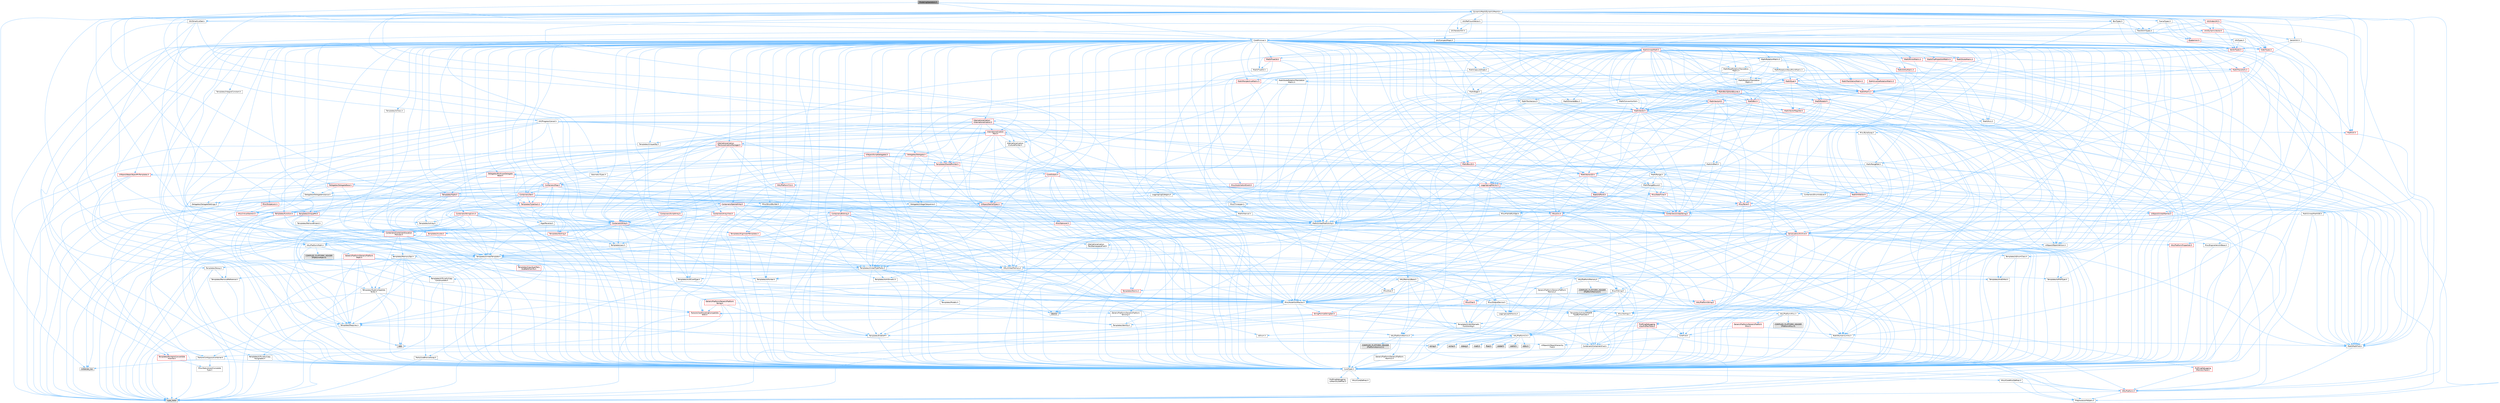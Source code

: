 digraph "ModelingOperators.h"
{
 // INTERACTIVE_SVG=YES
 // LATEX_PDF_SIZE
  bgcolor="transparent";
  edge [fontname=Helvetica,fontsize=10,labelfontname=Helvetica,labelfontsize=10];
  node [fontname=Helvetica,fontsize=10,shape=box,height=0.2,width=0.4];
  Node1 [id="Node000001",label="ModelingOperators.h",height=0.2,width=0.4,color="gray40", fillcolor="grey60", style="filled", fontcolor="black",tooltip=" "];
  Node1 -> Node2 [id="edge1_Node000001_Node000002",color="steelblue1",style="solid",tooltip=" "];
  Node2 [id="Node000002",label="CoreMinimal.h",height=0.2,width=0.4,color="grey40", fillcolor="white", style="filled",URL="$d7/d67/CoreMinimal_8h.html",tooltip=" "];
  Node2 -> Node3 [id="edge2_Node000002_Node000003",color="steelblue1",style="solid",tooltip=" "];
  Node3 [id="Node000003",label="CoreTypes.h",height=0.2,width=0.4,color="grey40", fillcolor="white", style="filled",URL="$dc/dec/CoreTypes_8h.html",tooltip=" "];
  Node3 -> Node4 [id="edge3_Node000003_Node000004",color="steelblue1",style="solid",tooltip=" "];
  Node4 [id="Node000004",label="HAL/Platform.h",height=0.2,width=0.4,color="red", fillcolor="#FFF0F0", style="filled",URL="$d9/dd0/Platform_8h.html",tooltip=" "];
  Node4 -> Node7 [id="edge4_Node000004_Node000007",color="steelblue1",style="solid",tooltip=" "];
  Node7 [id="Node000007",label="type_traits",height=0.2,width=0.4,color="grey60", fillcolor="#E0E0E0", style="filled",tooltip=" "];
  Node4 -> Node8 [id="edge5_Node000004_Node000008",color="steelblue1",style="solid",tooltip=" "];
  Node8 [id="Node000008",label="PreprocessorHelpers.h",height=0.2,width=0.4,color="grey40", fillcolor="white", style="filled",URL="$db/ddb/PreprocessorHelpers_8h.html",tooltip=" "];
  Node3 -> Node14 [id="edge6_Node000003_Node000014",color="steelblue1",style="solid",tooltip=" "];
  Node14 [id="Node000014",label="ProfilingDebugging\l/UMemoryDefines.h",height=0.2,width=0.4,color="grey40", fillcolor="white", style="filled",URL="$d2/da2/UMemoryDefines_8h.html",tooltip=" "];
  Node3 -> Node15 [id="edge7_Node000003_Node000015",color="steelblue1",style="solid",tooltip=" "];
  Node15 [id="Node000015",label="Misc/CoreMiscDefines.h",height=0.2,width=0.4,color="grey40", fillcolor="white", style="filled",URL="$da/d38/CoreMiscDefines_8h.html",tooltip=" "];
  Node15 -> Node4 [id="edge8_Node000015_Node000004",color="steelblue1",style="solid",tooltip=" "];
  Node15 -> Node8 [id="edge9_Node000015_Node000008",color="steelblue1",style="solid",tooltip=" "];
  Node3 -> Node16 [id="edge10_Node000003_Node000016",color="steelblue1",style="solid",tooltip=" "];
  Node16 [id="Node000016",label="Misc/CoreDefines.h",height=0.2,width=0.4,color="grey40", fillcolor="white", style="filled",URL="$d3/dd2/CoreDefines_8h.html",tooltip=" "];
  Node2 -> Node17 [id="edge11_Node000002_Node000017",color="steelblue1",style="solid",tooltip=" "];
  Node17 [id="Node000017",label="CoreFwd.h",height=0.2,width=0.4,color="grey40", fillcolor="white", style="filled",URL="$d1/d1e/CoreFwd_8h.html",tooltip=" "];
  Node17 -> Node3 [id="edge12_Node000017_Node000003",color="steelblue1",style="solid",tooltip=" "];
  Node17 -> Node18 [id="edge13_Node000017_Node000018",color="steelblue1",style="solid",tooltip=" "];
  Node18 [id="Node000018",label="Containers/ContainersFwd.h",height=0.2,width=0.4,color="grey40", fillcolor="white", style="filled",URL="$d4/d0a/ContainersFwd_8h.html",tooltip=" "];
  Node18 -> Node4 [id="edge14_Node000018_Node000004",color="steelblue1",style="solid",tooltip=" "];
  Node18 -> Node3 [id="edge15_Node000018_Node000003",color="steelblue1",style="solid",tooltip=" "];
  Node18 -> Node19 [id="edge16_Node000018_Node000019",color="steelblue1",style="solid",tooltip=" "];
  Node19 [id="Node000019",label="Traits/IsContiguousContainer.h",height=0.2,width=0.4,color="grey40", fillcolor="white", style="filled",URL="$d5/d3c/IsContiguousContainer_8h.html",tooltip=" "];
  Node19 -> Node3 [id="edge17_Node000019_Node000003",color="steelblue1",style="solid",tooltip=" "];
  Node19 -> Node20 [id="edge18_Node000019_Node000020",color="steelblue1",style="solid",tooltip=" "];
  Node20 [id="Node000020",label="Misc/StaticAssertComplete\lType.h",height=0.2,width=0.4,color="grey40", fillcolor="white", style="filled",URL="$d5/d4e/StaticAssertCompleteType_8h.html",tooltip=" "];
  Node19 -> Node21 [id="edge19_Node000019_Node000021",color="steelblue1",style="solid",tooltip=" "];
  Node21 [id="Node000021",label="initializer_list",height=0.2,width=0.4,color="grey60", fillcolor="#E0E0E0", style="filled",tooltip=" "];
  Node17 -> Node22 [id="edge20_Node000017_Node000022",color="steelblue1",style="solid",tooltip=" "];
  Node22 [id="Node000022",label="Math/MathFwd.h",height=0.2,width=0.4,color="grey40", fillcolor="white", style="filled",URL="$d2/d10/MathFwd_8h.html",tooltip=" "];
  Node22 -> Node4 [id="edge21_Node000022_Node000004",color="steelblue1",style="solid",tooltip=" "];
  Node17 -> Node23 [id="edge22_Node000017_Node000023",color="steelblue1",style="solid",tooltip=" "];
  Node23 [id="Node000023",label="UObject/UObjectHierarchy\lFwd.h",height=0.2,width=0.4,color="grey40", fillcolor="white", style="filled",URL="$d3/d13/UObjectHierarchyFwd_8h.html",tooltip=" "];
  Node2 -> Node23 [id="edge23_Node000002_Node000023",color="steelblue1",style="solid",tooltip=" "];
  Node2 -> Node18 [id="edge24_Node000002_Node000018",color="steelblue1",style="solid",tooltip=" "];
  Node2 -> Node24 [id="edge25_Node000002_Node000024",color="steelblue1",style="solid",tooltip=" "];
  Node24 [id="Node000024",label="Misc/VarArgs.h",height=0.2,width=0.4,color="grey40", fillcolor="white", style="filled",URL="$d5/d6f/VarArgs_8h.html",tooltip=" "];
  Node24 -> Node3 [id="edge26_Node000024_Node000003",color="steelblue1",style="solid",tooltip=" "];
  Node2 -> Node25 [id="edge27_Node000002_Node000025",color="steelblue1",style="solid",tooltip=" "];
  Node25 [id="Node000025",label="Logging/LogVerbosity.h",height=0.2,width=0.4,color="grey40", fillcolor="white", style="filled",URL="$d2/d8f/LogVerbosity_8h.html",tooltip=" "];
  Node25 -> Node3 [id="edge28_Node000025_Node000003",color="steelblue1",style="solid",tooltip=" "];
  Node2 -> Node26 [id="edge29_Node000002_Node000026",color="steelblue1",style="solid",tooltip=" "];
  Node26 [id="Node000026",label="Misc/OutputDevice.h",height=0.2,width=0.4,color="grey40", fillcolor="white", style="filled",URL="$d7/d32/OutputDevice_8h.html",tooltip=" "];
  Node26 -> Node17 [id="edge30_Node000026_Node000017",color="steelblue1",style="solid",tooltip=" "];
  Node26 -> Node3 [id="edge31_Node000026_Node000003",color="steelblue1",style="solid",tooltip=" "];
  Node26 -> Node25 [id="edge32_Node000026_Node000025",color="steelblue1",style="solid",tooltip=" "];
  Node26 -> Node24 [id="edge33_Node000026_Node000024",color="steelblue1",style="solid",tooltip=" "];
  Node26 -> Node27 [id="edge34_Node000026_Node000027",color="steelblue1",style="solid",tooltip=" "];
  Node27 [id="Node000027",label="Templates/IsArrayOrRefOf\lTypeByPredicate.h",height=0.2,width=0.4,color="grey40", fillcolor="white", style="filled",URL="$d6/da1/IsArrayOrRefOfTypeByPredicate_8h.html",tooltip=" "];
  Node27 -> Node3 [id="edge35_Node000027_Node000003",color="steelblue1",style="solid",tooltip=" "];
  Node26 -> Node28 [id="edge36_Node000026_Node000028",color="steelblue1",style="solid",tooltip=" "];
  Node28 [id="Node000028",label="Templates/IsValidVariadic\lFunctionArg.h",height=0.2,width=0.4,color="grey40", fillcolor="white", style="filled",URL="$d0/dc8/IsValidVariadicFunctionArg_8h.html",tooltip=" "];
  Node28 -> Node3 [id="edge37_Node000028_Node000003",color="steelblue1",style="solid",tooltip=" "];
  Node28 -> Node29 [id="edge38_Node000028_Node000029",color="steelblue1",style="solid",tooltip=" "];
  Node29 [id="Node000029",label="IsEnum.h",height=0.2,width=0.4,color="grey40", fillcolor="white", style="filled",URL="$d4/de5/IsEnum_8h.html",tooltip=" "];
  Node28 -> Node7 [id="edge39_Node000028_Node000007",color="steelblue1",style="solid",tooltip=" "];
  Node26 -> Node30 [id="edge40_Node000026_Node000030",color="steelblue1",style="solid",tooltip=" "];
  Node30 [id="Node000030",label="Traits/IsCharEncodingCompatible\lWith.h",height=0.2,width=0.4,color="red", fillcolor="#FFF0F0", style="filled",URL="$df/dd1/IsCharEncodingCompatibleWith_8h.html",tooltip=" "];
  Node30 -> Node7 [id="edge41_Node000030_Node000007",color="steelblue1",style="solid",tooltip=" "];
  Node2 -> Node32 [id="edge42_Node000002_Node000032",color="steelblue1",style="solid",tooltip=" "];
  Node32 [id="Node000032",label="HAL/PlatformCrt.h",height=0.2,width=0.4,color="grey40", fillcolor="white", style="filled",URL="$d8/d75/PlatformCrt_8h.html",tooltip=" "];
  Node32 -> Node33 [id="edge43_Node000032_Node000033",color="steelblue1",style="solid",tooltip=" "];
  Node33 [id="Node000033",label="new",height=0.2,width=0.4,color="grey60", fillcolor="#E0E0E0", style="filled",tooltip=" "];
  Node32 -> Node34 [id="edge44_Node000032_Node000034",color="steelblue1",style="solid",tooltip=" "];
  Node34 [id="Node000034",label="wchar.h",height=0.2,width=0.4,color="grey60", fillcolor="#E0E0E0", style="filled",tooltip=" "];
  Node32 -> Node35 [id="edge45_Node000032_Node000035",color="steelblue1",style="solid",tooltip=" "];
  Node35 [id="Node000035",label="stddef.h",height=0.2,width=0.4,color="grey60", fillcolor="#E0E0E0", style="filled",tooltip=" "];
  Node32 -> Node36 [id="edge46_Node000032_Node000036",color="steelblue1",style="solid",tooltip=" "];
  Node36 [id="Node000036",label="stdlib.h",height=0.2,width=0.4,color="grey60", fillcolor="#E0E0E0", style="filled",tooltip=" "];
  Node32 -> Node37 [id="edge47_Node000032_Node000037",color="steelblue1",style="solid",tooltip=" "];
  Node37 [id="Node000037",label="stdio.h",height=0.2,width=0.4,color="grey60", fillcolor="#E0E0E0", style="filled",tooltip=" "];
  Node32 -> Node38 [id="edge48_Node000032_Node000038",color="steelblue1",style="solid",tooltip=" "];
  Node38 [id="Node000038",label="stdarg.h",height=0.2,width=0.4,color="grey60", fillcolor="#E0E0E0", style="filled",tooltip=" "];
  Node32 -> Node39 [id="edge49_Node000032_Node000039",color="steelblue1",style="solid",tooltip=" "];
  Node39 [id="Node000039",label="math.h",height=0.2,width=0.4,color="grey60", fillcolor="#E0E0E0", style="filled",tooltip=" "];
  Node32 -> Node40 [id="edge50_Node000032_Node000040",color="steelblue1",style="solid",tooltip=" "];
  Node40 [id="Node000040",label="float.h",height=0.2,width=0.4,color="grey60", fillcolor="#E0E0E0", style="filled",tooltip=" "];
  Node32 -> Node41 [id="edge51_Node000032_Node000041",color="steelblue1",style="solid",tooltip=" "];
  Node41 [id="Node000041",label="string.h",height=0.2,width=0.4,color="grey60", fillcolor="#E0E0E0", style="filled",tooltip=" "];
  Node2 -> Node42 [id="edge52_Node000002_Node000042",color="steelblue1",style="solid",tooltip=" "];
  Node42 [id="Node000042",label="HAL/PlatformMisc.h",height=0.2,width=0.4,color="grey40", fillcolor="white", style="filled",URL="$d0/df5/PlatformMisc_8h.html",tooltip=" "];
  Node42 -> Node3 [id="edge53_Node000042_Node000003",color="steelblue1",style="solid",tooltip=" "];
  Node42 -> Node43 [id="edge54_Node000042_Node000043",color="steelblue1",style="solid",tooltip=" "];
  Node43 [id="Node000043",label="GenericPlatform/GenericPlatform\lMisc.h",height=0.2,width=0.4,color="red", fillcolor="#FFF0F0", style="filled",URL="$db/d9a/GenericPlatformMisc_8h.html",tooltip=" "];
  Node43 -> Node17 [id="edge55_Node000043_Node000017",color="steelblue1",style="solid",tooltip=" "];
  Node43 -> Node3 [id="edge56_Node000043_Node000003",color="steelblue1",style="solid",tooltip=" "];
  Node43 -> Node32 [id="edge57_Node000043_Node000032",color="steelblue1",style="solid",tooltip=" "];
  Node43 -> Node47 [id="edge58_Node000043_Node000047",color="steelblue1",style="solid",tooltip=" "];
  Node47 [id="Node000047",label="Math/NumericLimits.h",height=0.2,width=0.4,color="grey40", fillcolor="white", style="filled",URL="$df/d1b/NumericLimits_8h.html",tooltip=" "];
  Node47 -> Node3 [id="edge59_Node000047_Node000003",color="steelblue1",style="solid",tooltip=" "];
  Node42 -> Node52 [id="edge60_Node000042_Node000052",color="steelblue1",style="solid",tooltip=" "];
  Node52 [id="Node000052",label="COMPILED_PLATFORM_HEADER\l(PlatformMisc.h)",height=0.2,width=0.4,color="grey60", fillcolor="#E0E0E0", style="filled",tooltip=" "];
  Node42 -> Node53 [id="edge61_Node000042_Node000053",color="steelblue1",style="solid",tooltip=" "];
  Node53 [id="Node000053",label="ProfilingDebugging\l/CpuProfilerTrace.h",height=0.2,width=0.4,color="red", fillcolor="#FFF0F0", style="filled",URL="$da/dcb/CpuProfilerTrace_8h.html",tooltip=" "];
  Node53 -> Node3 [id="edge62_Node000053_Node000003",color="steelblue1",style="solid",tooltip=" "];
  Node53 -> Node18 [id="edge63_Node000053_Node000018",color="steelblue1",style="solid",tooltip=" "];
  Node53 -> Node54 [id="edge64_Node000053_Node000054",color="steelblue1",style="solid",tooltip=" "];
  Node54 [id="Node000054",label="HAL/PlatformAtomics.h",height=0.2,width=0.4,color="grey40", fillcolor="white", style="filled",URL="$d3/d36/PlatformAtomics_8h.html",tooltip=" "];
  Node54 -> Node3 [id="edge65_Node000054_Node000003",color="steelblue1",style="solid",tooltip=" "];
  Node54 -> Node55 [id="edge66_Node000054_Node000055",color="steelblue1",style="solid",tooltip=" "];
  Node55 [id="Node000055",label="GenericPlatform/GenericPlatform\lAtomics.h",height=0.2,width=0.4,color="grey40", fillcolor="white", style="filled",URL="$da/d72/GenericPlatformAtomics_8h.html",tooltip=" "];
  Node55 -> Node3 [id="edge67_Node000055_Node000003",color="steelblue1",style="solid",tooltip=" "];
  Node54 -> Node56 [id="edge68_Node000054_Node000056",color="steelblue1",style="solid",tooltip=" "];
  Node56 [id="Node000056",label="COMPILED_PLATFORM_HEADER\l(PlatformAtomics.h)",height=0.2,width=0.4,color="grey60", fillcolor="#E0E0E0", style="filled",tooltip=" "];
  Node53 -> Node8 [id="edge69_Node000053_Node000008",color="steelblue1",style="solid",tooltip=" "];
  Node2 -> Node61 [id="edge70_Node000002_Node000061",color="steelblue1",style="solid",tooltip=" "];
  Node61 [id="Node000061",label="Misc/AssertionMacros.h",height=0.2,width=0.4,color="grey40", fillcolor="white", style="filled",URL="$d0/dfa/AssertionMacros_8h.html",tooltip=" "];
  Node61 -> Node3 [id="edge71_Node000061_Node000003",color="steelblue1",style="solid",tooltip=" "];
  Node61 -> Node4 [id="edge72_Node000061_Node000004",color="steelblue1",style="solid",tooltip=" "];
  Node61 -> Node42 [id="edge73_Node000061_Node000042",color="steelblue1",style="solid",tooltip=" "];
  Node61 -> Node8 [id="edge74_Node000061_Node000008",color="steelblue1",style="solid",tooltip=" "];
  Node61 -> Node62 [id="edge75_Node000061_Node000062",color="steelblue1",style="solid",tooltip=" "];
  Node62 [id="Node000062",label="Templates/EnableIf.h",height=0.2,width=0.4,color="grey40", fillcolor="white", style="filled",URL="$d7/d60/EnableIf_8h.html",tooltip=" "];
  Node62 -> Node3 [id="edge76_Node000062_Node000003",color="steelblue1",style="solid",tooltip=" "];
  Node61 -> Node27 [id="edge77_Node000061_Node000027",color="steelblue1",style="solid",tooltip=" "];
  Node61 -> Node28 [id="edge78_Node000061_Node000028",color="steelblue1",style="solid",tooltip=" "];
  Node61 -> Node30 [id="edge79_Node000061_Node000030",color="steelblue1",style="solid",tooltip=" "];
  Node61 -> Node24 [id="edge80_Node000061_Node000024",color="steelblue1",style="solid",tooltip=" "];
  Node61 -> Node63 [id="edge81_Node000061_Node000063",color="steelblue1",style="solid",tooltip=" "];
  Node63 [id="Node000063",label="String/FormatStringSan.h",height=0.2,width=0.4,color="red", fillcolor="#FFF0F0", style="filled",URL="$d3/d8b/FormatStringSan_8h.html",tooltip=" "];
  Node63 -> Node7 [id="edge82_Node000063_Node000007",color="steelblue1",style="solid",tooltip=" "];
  Node63 -> Node3 [id="edge83_Node000063_Node000003",color="steelblue1",style="solid",tooltip=" "];
  Node63 -> Node64 [id="edge84_Node000063_Node000064",color="steelblue1",style="solid",tooltip=" "];
  Node64 [id="Node000064",label="Templates/Requires.h",height=0.2,width=0.4,color="grey40", fillcolor="white", style="filled",URL="$dc/d96/Requires_8h.html",tooltip=" "];
  Node64 -> Node62 [id="edge85_Node000064_Node000062",color="steelblue1",style="solid",tooltip=" "];
  Node64 -> Node7 [id="edge86_Node000064_Node000007",color="steelblue1",style="solid",tooltip=" "];
  Node63 -> Node65 [id="edge87_Node000063_Node000065",color="steelblue1",style="solid",tooltip=" "];
  Node65 [id="Node000065",label="Templates/Identity.h",height=0.2,width=0.4,color="grey40", fillcolor="white", style="filled",URL="$d0/dd5/Identity_8h.html",tooltip=" "];
  Node63 -> Node28 [id="edge88_Node000063_Node000028",color="steelblue1",style="solid",tooltip=" "];
  Node63 -> Node18 [id="edge89_Node000063_Node000018",color="steelblue1",style="solid",tooltip=" "];
  Node61 -> Node69 [id="edge90_Node000061_Node000069",color="steelblue1",style="solid",tooltip=" "];
  Node69 [id="Node000069",label="atomic",height=0.2,width=0.4,color="grey60", fillcolor="#E0E0E0", style="filled",tooltip=" "];
  Node2 -> Node70 [id="edge91_Node000002_Node000070",color="steelblue1",style="solid",tooltip=" "];
  Node70 [id="Node000070",label="Templates/IsPointer.h",height=0.2,width=0.4,color="grey40", fillcolor="white", style="filled",URL="$d7/d05/IsPointer_8h.html",tooltip=" "];
  Node70 -> Node3 [id="edge92_Node000070_Node000003",color="steelblue1",style="solid",tooltip=" "];
  Node2 -> Node71 [id="edge93_Node000002_Node000071",color="steelblue1",style="solid",tooltip=" "];
  Node71 [id="Node000071",label="HAL/PlatformMemory.h",height=0.2,width=0.4,color="grey40", fillcolor="white", style="filled",URL="$de/d68/PlatformMemory_8h.html",tooltip=" "];
  Node71 -> Node3 [id="edge94_Node000071_Node000003",color="steelblue1",style="solid",tooltip=" "];
  Node71 -> Node72 [id="edge95_Node000071_Node000072",color="steelblue1",style="solid",tooltip=" "];
  Node72 [id="Node000072",label="GenericPlatform/GenericPlatform\lMemory.h",height=0.2,width=0.4,color="grey40", fillcolor="white", style="filled",URL="$dd/d22/GenericPlatformMemory_8h.html",tooltip=" "];
  Node72 -> Node17 [id="edge96_Node000072_Node000017",color="steelblue1",style="solid",tooltip=" "];
  Node72 -> Node3 [id="edge97_Node000072_Node000003",color="steelblue1",style="solid",tooltip=" "];
  Node72 -> Node73 [id="edge98_Node000072_Node000073",color="steelblue1",style="solid",tooltip=" "];
  Node73 [id="Node000073",label="HAL/PlatformString.h",height=0.2,width=0.4,color="red", fillcolor="#FFF0F0", style="filled",URL="$db/db5/PlatformString_8h.html",tooltip=" "];
  Node73 -> Node3 [id="edge99_Node000073_Node000003",color="steelblue1",style="solid",tooltip=" "];
  Node72 -> Node41 [id="edge100_Node000072_Node000041",color="steelblue1",style="solid",tooltip=" "];
  Node72 -> Node34 [id="edge101_Node000072_Node000034",color="steelblue1",style="solid",tooltip=" "];
  Node71 -> Node75 [id="edge102_Node000071_Node000075",color="steelblue1",style="solid",tooltip=" "];
  Node75 [id="Node000075",label="COMPILED_PLATFORM_HEADER\l(PlatformMemory.h)",height=0.2,width=0.4,color="grey60", fillcolor="#E0E0E0", style="filled",tooltip=" "];
  Node2 -> Node54 [id="edge103_Node000002_Node000054",color="steelblue1",style="solid",tooltip=" "];
  Node2 -> Node76 [id="edge104_Node000002_Node000076",color="steelblue1",style="solid",tooltip=" "];
  Node76 [id="Node000076",label="Misc/Exec.h",height=0.2,width=0.4,color="grey40", fillcolor="white", style="filled",URL="$de/ddb/Exec_8h.html",tooltip=" "];
  Node76 -> Node3 [id="edge105_Node000076_Node000003",color="steelblue1",style="solid",tooltip=" "];
  Node76 -> Node61 [id="edge106_Node000076_Node000061",color="steelblue1",style="solid",tooltip=" "];
  Node2 -> Node77 [id="edge107_Node000002_Node000077",color="steelblue1",style="solid",tooltip=" "];
  Node77 [id="Node000077",label="HAL/MemoryBase.h",height=0.2,width=0.4,color="grey40", fillcolor="white", style="filled",URL="$d6/d9f/MemoryBase_8h.html",tooltip=" "];
  Node77 -> Node3 [id="edge108_Node000077_Node000003",color="steelblue1",style="solid",tooltip=" "];
  Node77 -> Node54 [id="edge109_Node000077_Node000054",color="steelblue1",style="solid",tooltip=" "];
  Node77 -> Node32 [id="edge110_Node000077_Node000032",color="steelblue1",style="solid",tooltip=" "];
  Node77 -> Node76 [id="edge111_Node000077_Node000076",color="steelblue1",style="solid",tooltip=" "];
  Node77 -> Node26 [id="edge112_Node000077_Node000026",color="steelblue1",style="solid",tooltip=" "];
  Node77 -> Node78 [id="edge113_Node000077_Node000078",color="steelblue1",style="solid",tooltip=" "];
  Node78 [id="Node000078",label="Templates/Atomic.h",height=0.2,width=0.4,color="red", fillcolor="#FFF0F0", style="filled",URL="$d3/d91/Atomic_8h.html",tooltip=" "];
  Node78 -> Node69 [id="edge114_Node000078_Node000069",color="steelblue1",style="solid",tooltip=" "];
  Node2 -> Node87 [id="edge115_Node000002_Node000087",color="steelblue1",style="solid",tooltip=" "];
  Node87 [id="Node000087",label="HAL/UnrealMemory.h",height=0.2,width=0.4,color="grey40", fillcolor="white", style="filled",URL="$d9/d96/UnrealMemory_8h.html",tooltip=" "];
  Node87 -> Node3 [id="edge116_Node000087_Node000003",color="steelblue1",style="solid",tooltip=" "];
  Node87 -> Node72 [id="edge117_Node000087_Node000072",color="steelblue1",style="solid",tooltip=" "];
  Node87 -> Node77 [id="edge118_Node000087_Node000077",color="steelblue1",style="solid",tooltip=" "];
  Node87 -> Node71 [id="edge119_Node000087_Node000071",color="steelblue1",style="solid",tooltip=" "];
  Node87 -> Node88 [id="edge120_Node000087_Node000088",color="steelblue1",style="solid",tooltip=" "];
  Node88 [id="Node000088",label="ProfilingDebugging\l/MemoryTrace.h",height=0.2,width=0.4,color="red", fillcolor="#FFF0F0", style="filled",URL="$da/dd7/MemoryTrace_8h.html",tooltip=" "];
  Node88 -> Node4 [id="edge121_Node000088_Node000004",color="steelblue1",style="solid",tooltip=" "];
  Node87 -> Node70 [id="edge122_Node000087_Node000070",color="steelblue1",style="solid",tooltip=" "];
  Node2 -> Node89 [id="edge123_Node000002_Node000089",color="steelblue1",style="solid",tooltip=" "];
  Node89 [id="Node000089",label="Templates/IsArithmetic.h",height=0.2,width=0.4,color="grey40", fillcolor="white", style="filled",URL="$d2/d5d/IsArithmetic_8h.html",tooltip=" "];
  Node89 -> Node3 [id="edge124_Node000089_Node000003",color="steelblue1",style="solid",tooltip=" "];
  Node2 -> Node83 [id="edge125_Node000002_Node000083",color="steelblue1",style="solid",tooltip=" "];
  Node83 [id="Node000083",label="Templates/AndOrNot.h",height=0.2,width=0.4,color="grey40", fillcolor="white", style="filled",URL="$db/d0a/AndOrNot_8h.html",tooltip=" "];
  Node83 -> Node3 [id="edge126_Node000083_Node000003",color="steelblue1",style="solid",tooltip=" "];
  Node2 -> Node90 [id="edge127_Node000002_Node000090",color="steelblue1",style="solid",tooltip=" "];
  Node90 [id="Node000090",label="Templates/IsPODType.h",height=0.2,width=0.4,color="grey40", fillcolor="white", style="filled",URL="$d7/db1/IsPODType_8h.html",tooltip=" "];
  Node90 -> Node3 [id="edge128_Node000090_Node000003",color="steelblue1",style="solid",tooltip=" "];
  Node2 -> Node91 [id="edge129_Node000002_Node000091",color="steelblue1",style="solid",tooltip=" "];
  Node91 [id="Node000091",label="Templates/IsUECoreType.h",height=0.2,width=0.4,color="grey40", fillcolor="white", style="filled",URL="$d1/db8/IsUECoreType_8h.html",tooltip=" "];
  Node91 -> Node3 [id="edge130_Node000091_Node000003",color="steelblue1",style="solid",tooltip=" "];
  Node91 -> Node7 [id="edge131_Node000091_Node000007",color="steelblue1",style="solid",tooltip=" "];
  Node2 -> Node84 [id="edge132_Node000002_Node000084",color="steelblue1",style="solid",tooltip=" "];
  Node84 [id="Node000084",label="Templates/IsTriviallyCopy\lConstructible.h",height=0.2,width=0.4,color="grey40", fillcolor="white", style="filled",URL="$d3/d78/IsTriviallyCopyConstructible_8h.html",tooltip=" "];
  Node84 -> Node3 [id="edge133_Node000084_Node000003",color="steelblue1",style="solid",tooltip=" "];
  Node84 -> Node7 [id="edge134_Node000084_Node000007",color="steelblue1",style="solid",tooltip=" "];
  Node2 -> Node92 [id="edge135_Node000002_Node000092",color="steelblue1",style="solid",tooltip=" "];
  Node92 [id="Node000092",label="Templates/UnrealTypeTraits.h",height=0.2,width=0.4,color="grey40", fillcolor="white", style="filled",URL="$d2/d2d/UnrealTypeTraits_8h.html",tooltip=" "];
  Node92 -> Node3 [id="edge136_Node000092_Node000003",color="steelblue1",style="solid",tooltip=" "];
  Node92 -> Node70 [id="edge137_Node000092_Node000070",color="steelblue1",style="solid",tooltip=" "];
  Node92 -> Node61 [id="edge138_Node000092_Node000061",color="steelblue1",style="solid",tooltip=" "];
  Node92 -> Node83 [id="edge139_Node000092_Node000083",color="steelblue1",style="solid",tooltip=" "];
  Node92 -> Node62 [id="edge140_Node000092_Node000062",color="steelblue1",style="solid",tooltip=" "];
  Node92 -> Node89 [id="edge141_Node000092_Node000089",color="steelblue1",style="solid",tooltip=" "];
  Node92 -> Node29 [id="edge142_Node000092_Node000029",color="steelblue1",style="solid",tooltip=" "];
  Node92 -> Node93 [id="edge143_Node000092_Node000093",color="steelblue1",style="solid",tooltip=" "];
  Node93 [id="Node000093",label="Templates/Models.h",height=0.2,width=0.4,color="grey40", fillcolor="white", style="filled",URL="$d3/d0c/Models_8h.html",tooltip=" "];
  Node93 -> Node65 [id="edge144_Node000093_Node000065",color="steelblue1",style="solid",tooltip=" "];
  Node92 -> Node90 [id="edge145_Node000092_Node000090",color="steelblue1",style="solid",tooltip=" "];
  Node92 -> Node91 [id="edge146_Node000092_Node000091",color="steelblue1",style="solid",tooltip=" "];
  Node92 -> Node84 [id="edge147_Node000092_Node000084",color="steelblue1",style="solid",tooltip=" "];
  Node2 -> Node62 [id="edge148_Node000002_Node000062",color="steelblue1",style="solid",tooltip=" "];
  Node2 -> Node94 [id="edge149_Node000002_Node000094",color="steelblue1",style="solid",tooltip=" "];
  Node94 [id="Node000094",label="Templates/RemoveReference.h",height=0.2,width=0.4,color="grey40", fillcolor="white", style="filled",URL="$da/dbe/RemoveReference_8h.html",tooltip=" "];
  Node94 -> Node3 [id="edge150_Node000094_Node000003",color="steelblue1",style="solid",tooltip=" "];
  Node2 -> Node95 [id="edge151_Node000002_Node000095",color="steelblue1",style="solid",tooltip=" "];
  Node95 [id="Node000095",label="Templates/IntegralConstant.h",height=0.2,width=0.4,color="grey40", fillcolor="white", style="filled",URL="$db/d1b/IntegralConstant_8h.html",tooltip=" "];
  Node95 -> Node3 [id="edge152_Node000095_Node000003",color="steelblue1",style="solid",tooltip=" "];
  Node2 -> Node96 [id="edge153_Node000002_Node000096",color="steelblue1",style="solid",tooltip=" "];
  Node96 [id="Node000096",label="Templates/IsClass.h",height=0.2,width=0.4,color="grey40", fillcolor="white", style="filled",URL="$db/dcb/IsClass_8h.html",tooltip=" "];
  Node96 -> Node3 [id="edge154_Node000096_Node000003",color="steelblue1",style="solid",tooltip=" "];
  Node2 -> Node97 [id="edge155_Node000002_Node000097",color="steelblue1",style="solid",tooltip=" "];
  Node97 [id="Node000097",label="Templates/TypeCompatible\lBytes.h",height=0.2,width=0.4,color="grey40", fillcolor="white", style="filled",URL="$df/d0a/TypeCompatibleBytes_8h.html",tooltip=" "];
  Node97 -> Node3 [id="edge156_Node000097_Node000003",color="steelblue1",style="solid",tooltip=" "];
  Node97 -> Node41 [id="edge157_Node000097_Node000041",color="steelblue1",style="solid",tooltip=" "];
  Node97 -> Node33 [id="edge158_Node000097_Node000033",color="steelblue1",style="solid",tooltip=" "];
  Node97 -> Node7 [id="edge159_Node000097_Node000007",color="steelblue1",style="solid",tooltip=" "];
  Node2 -> Node19 [id="edge160_Node000002_Node000019",color="steelblue1",style="solid",tooltip=" "];
  Node2 -> Node98 [id="edge161_Node000002_Node000098",color="steelblue1",style="solid",tooltip=" "];
  Node98 [id="Node000098",label="Templates/UnrealTemplate.h",height=0.2,width=0.4,color="grey40", fillcolor="white", style="filled",URL="$d4/d24/UnrealTemplate_8h.html",tooltip=" "];
  Node98 -> Node3 [id="edge162_Node000098_Node000003",color="steelblue1",style="solid",tooltip=" "];
  Node98 -> Node70 [id="edge163_Node000098_Node000070",color="steelblue1",style="solid",tooltip=" "];
  Node98 -> Node87 [id="edge164_Node000098_Node000087",color="steelblue1",style="solid",tooltip=" "];
  Node98 -> Node99 [id="edge165_Node000098_Node000099",color="steelblue1",style="solid",tooltip=" "];
  Node99 [id="Node000099",label="Templates/CopyQualifiers\lAndRefsFromTo.h",height=0.2,width=0.4,color="red", fillcolor="#FFF0F0", style="filled",URL="$d3/db3/CopyQualifiersAndRefsFromTo_8h.html",tooltip=" "];
  Node98 -> Node92 [id="edge166_Node000098_Node000092",color="steelblue1",style="solid",tooltip=" "];
  Node98 -> Node94 [id="edge167_Node000098_Node000094",color="steelblue1",style="solid",tooltip=" "];
  Node98 -> Node64 [id="edge168_Node000098_Node000064",color="steelblue1",style="solid",tooltip=" "];
  Node98 -> Node97 [id="edge169_Node000098_Node000097",color="steelblue1",style="solid",tooltip=" "];
  Node98 -> Node65 [id="edge170_Node000098_Node000065",color="steelblue1",style="solid",tooltip=" "];
  Node98 -> Node19 [id="edge171_Node000098_Node000019",color="steelblue1",style="solid",tooltip=" "];
  Node98 -> Node101 [id="edge172_Node000098_Node000101",color="steelblue1",style="solid",tooltip=" "];
  Node101 [id="Node000101",label="Traits/UseBitwiseSwap.h",height=0.2,width=0.4,color="grey40", fillcolor="white", style="filled",URL="$db/df3/UseBitwiseSwap_8h.html",tooltip=" "];
  Node101 -> Node3 [id="edge173_Node000101_Node000003",color="steelblue1",style="solid",tooltip=" "];
  Node101 -> Node7 [id="edge174_Node000101_Node000007",color="steelblue1",style="solid",tooltip=" "];
  Node98 -> Node7 [id="edge175_Node000098_Node000007",color="steelblue1",style="solid",tooltip=" "];
  Node2 -> Node47 [id="edge176_Node000002_Node000047",color="steelblue1",style="solid",tooltip=" "];
  Node2 -> Node102 [id="edge177_Node000002_Node000102",color="steelblue1",style="solid",tooltip=" "];
  Node102 [id="Node000102",label="HAL/PlatformMath.h",height=0.2,width=0.4,color="grey40", fillcolor="white", style="filled",URL="$dc/d53/PlatformMath_8h.html",tooltip=" "];
  Node102 -> Node3 [id="edge178_Node000102_Node000003",color="steelblue1",style="solid",tooltip=" "];
  Node102 -> Node103 [id="edge179_Node000102_Node000103",color="steelblue1",style="solid",tooltip=" "];
  Node103 [id="Node000103",label="GenericPlatform/GenericPlatform\lMath.h",height=0.2,width=0.4,color="red", fillcolor="#FFF0F0", style="filled",URL="$d5/d79/GenericPlatformMath_8h.html",tooltip=" "];
  Node103 -> Node3 [id="edge180_Node000103_Node000003",color="steelblue1",style="solid",tooltip=" "];
  Node103 -> Node18 [id="edge181_Node000103_Node000018",color="steelblue1",style="solid",tooltip=" "];
  Node103 -> Node32 [id="edge182_Node000103_Node000032",color="steelblue1",style="solid",tooltip=" "];
  Node103 -> Node83 [id="edge183_Node000103_Node000083",color="steelblue1",style="solid",tooltip=" "];
  Node103 -> Node104 [id="edge184_Node000103_Node000104",color="steelblue1",style="solid",tooltip=" "];
  Node104 [id="Node000104",label="Templates/Decay.h",height=0.2,width=0.4,color="grey40", fillcolor="white", style="filled",URL="$dd/d0f/Decay_8h.html",tooltip=" "];
  Node104 -> Node3 [id="edge185_Node000104_Node000003",color="steelblue1",style="solid",tooltip=" "];
  Node104 -> Node94 [id="edge186_Node000104_Node000094",color="steelblue1",style="solid",tooltip=" "];
  Node104 -> Node7 [id="edge187_Node000104_Node000007",color="steelblue1",style="solid",tooltip=" "];
  Node103 -> Node92 [id="edge188_Node000103_Node000092",color="steelblue1",style="solid",tooltip=" "];
  Node103 -> Node64 [id="edge189_Node000103_Node000064",color="steelblue1",style="solid",tooltip=" "];
  Node103 -> Node97 [id="edge190_Node000103_Node000097",color="steelblue1",style="solid",tooltip=" "];
  Node103 -> Node7 [id="edge191_Node000103_Node000007",color="steelblue1",style="solid",tooltip=" "];
  Node102 -> Node109 [id="edge192_Node000102_Node000109",color="steelblue1",style="solid",tooltip=" "];
  Node109 [id="Node000109",label="COMPILED_PLATFORM_HEADER\l(PlatformMath.h)",height=0.2,width=0.4,color="grey60", fillcolor="#E0E0E0", style="filled",tooltip=" "];
  Node2 -> Node85 [id="edge193_Node000002_Node000085",color="steelblue1",style="solid",tooltip=" "];
  Node85 [id="Node000085",label="Templates/IsTriviallyCopy\lAssignable.h",height=0.2,width=0.4,color="grey40", fillcolor="white", style="filled",URL="$d2/df2/IsTriviallyCopyAssignable_8h.html",tooltip=" "];
  Node85 -> Node3 [id="edge194_Node000085_Node000003",color="steelblue1",style="solid",tooltip=" "];
  Node85 -> Node7 [id="edge195_Node000085_Node000007",color="steelblue1",style="solid",tooltip=" "];
  Node2 -> Node110 [id="edge196_Node000002_Node000110",color="steelblue1",style="solid",tooltip=" "];
  Node110 [id="Node000110",label="Templates/MemoryOps.h",height=0.2,width=0.4,color="grey40", fillcolor="white", style="filled",URL="$db/dea/MemoryOps_8h.html",tooltip=" "];
  Node110 -> Node3 [id="edge197_Node000110_Node000003",color="steelblue1",style="solid",tooltip=" "];
  Node110 -> Node87 [id="edge198_Node000110_Node000087",color="steelblue1",style="solid",tooltip=" "];
  Node110 -> Node85 [id="edge199_Node000110_Node000085",color="steelblue1",style="solid",tooltip=" "];
  Node110 -> Node84 [id="edge200_Node000110_Node000084",color="steelblue1",style="solid",tooltip=" "];
  Node110 -> Node64 [id="edge201_Node000110_Node000064",color="steelblue1",style="solid",tooltip=" "];
  Node110 -> Node92 [id="edge202_Node000110_Node000092",color="steelblue1",style="solid",tooltip=" "];
  Node110 -> Node101 [id="edge203_Node000110_Node000101",color="steelblue1",style="solid",tooltip=" "];
  Node110 -> Node33 [id="edge204_Node000110_Node000033",color="steelblue1",style="solid",tooltip=" "];
  Node110 -> Node7 [id="edge205_Node000110_Node000007",color="steelblue1",style="solid",tooltip=" "];
  Node2 -> Node111 [id="edge206_Node000002_Node000111",color="steelblue1",style="solid",tooltip=" "];
  Node111 [id="Node000111",label="Containers/ContainerAllocation\lPolicies.h",height=0.2,width=0.4,color="red", fillcolor="#FFF0F0", style="filled",URL="$d7/dff/ContainerAllocationPolicies_8h.html",tooltip=" "];
  Node111 -> Node3 [id="edge207_Node000111_Node000003",color="steelblue1",style="solid",tooltip=" "];
  Node111 -> Node111 [id="edge208_Node000111_Node000111",color="steelblue1",style="solid",tooltip=" "];
  Node111 -> Node102 [id="edge209_Node000111_Node000102",color="steelblue1",style="solid",tooltip=" "];
  Node111 -> Node87 [id="edge210_Node000111_Node000087",color="steelblue1",style="solid",tooltip=" "];
  Node111 -> Node47 [id="edge211_Node000111_Node000047",color="steelblue1",style="solid",tooltip=" "];
  Node111 -> Node61 [id="edge212_Node000111_Node000061",color="steelblue1",style="solid",tooltip=" "];
  Node111 -> Node110 [id="edge213_Node000111_Node000110",color="steelblue1",style="solid",tooltip=" "];
  Node111 -> Node97 [id="edge214_Node000111_Node000097",color="steelblue1",style="solid",tooltip=" "];
  Node111 -> Node7 [id="edge215_Node000111_Node000007",color="steelblue1",style="solid",tooltip=" "];
  Node2 -> Node114 [id="edge216_Node000002_Node000114",color="steelblue1",style="solid",tooltip=" "];
  Node114 [id="Node000114",label="Templates/IsEnumClass.h",height=0.2,width=0.4,color="grey40", fillcolor="white", style="filled",URL="$d7/d15/IsEnumClass_8h.html",tooltip=" "];
  Node114 -> Node3 [id="edge217_Node000114_Node000003",color="steelblue1",style="solid",tooltip=" "];
  Node114 -> Node83 [id="edge218_Node000114_Node000083",color="steelblue1",style="solid",tooltip=" "];
  Node2 -> Node115 [id="edge219_Node000002_Node000115",color="steelblue1",style="solid",tooltip=" "];
  Node115 [id="Node000115",label="HAL/PlatformProperties.h",height=0.2,width=0.4,color="red", fillcolor="#FFF0F0", style="filled",URL="$d9/db0/PlatformProperties_8h.html",tooltip=" "];
  Node115 -> Node3 [id="edge220_Node000115_Node000003",color="steelblue1",style="solid",tooltip=" "];
  Node2 -> Node118 [id="edge221_Node000002_Node000118",color="steelblue1",style="solid",tooltip=" "];
  Node118 [id="Node000118",label="Misc/EngineVersionBase.h",height=0.2,width=0.4,color="grey40", fillcolor="white", style="filled",URL="$d5/d2b/EngineVersionBase_8h.html",tooltip=" "];
  Node118 -> Node3 [id="edge222_Node000118_Node000003",color="steelblue1",style="solid",tooltip=" "];
  Node2 -> Node119 [id="edge223_Node000002_Node000119",color="steelblue1",style="solid",tooltip=" "];
  Node119 [id="Node000119",label="Internationalization\l/TextNamespaceFwd.h",height=0.2,width=0.4,color="grey40", fillcolor="white", style="filled",URL="$d8/d97/TextNamespaceFwd_8h.html",tooltip=" "];
  Node119 -> Node3 [id="edge224_Node000119_Node000003",color="steelblue1",style="solid",tooltip=" "];
  Node2 -> Node120 [id="edge225_Node000002_Node000120",color="steelblue1",style="solid",tooltip=" "];
  Node120 [id="Node000120",label="Serialization/Archive.h",height=0.2,width=0.4,color="red", fillcolor="#FFF0F0", style="filled",URL="$d7/d3b/Archive_8h.html",tooltip=" "];
  Node120 -> Node17 [id="edge226_Node000120_Node000017",color="steelblue1",style="solid",tooltip=" "];
  Node120 -> Node3 [id="edge227_Node000120_Node000003",color="steelblue1",style="solid",tooltip=" "];
  Node120 -> Node115 [id="edge228_Node000120_Node000115",color="steelblue1",style="solid",tooltip=" "];
  Node120 -> Node119 [id="edge229_Node000120_Node000119",color="steelblue1",style="solid",tooltip=" "];
  Node120 -> Node22 [id="edge230_Node000120_Node000022",color="steelblue1",style="solid",tooltip=" "];
  Node120 -> Node61 [id="edge231_Node000120_Node000061",color="steelblue1",style="solid",tooltip=" "];
  Node120 -> Node118 [id="edge232_Node000120_Node000118",color="steelblue1",style="solid",tooltip=" "];
  Node120 -> Node24 [id="edge233_Node000120_Node000024",color="steelblue1",style="solid",tooltip=" "];
  Node120 -> Node62 [id="edge234_Node000120_Node000062",color="steelblue1",style="solid",tooltip=" "];
  Node120 -> Node27 [id="edge235_Node000120_Node000027",color="steelblue1",style="solid",tooltip=" "];
  Node120 -> Node114 [id="edge236_Node000120_Node000114",color="steelblue1",style="solid",tooltip=" "];
  Node120 -> Node28 [id="edge237_Node000120_Node000028",color="steelblue1",style="solid",tooltip=" "];
  Node120 -> Node98 [id="edge238_Node000120_Node000098",color="steelblue1",style="solid",tooltip=" "];
  Node120 -> Node30 [id="edge239_Node000120_Node000030",color="steelblue1",style="solid",tooltip=" "];
  Node120 -> Node123 [id="edge240_Node000120_Node000123",color="steelblue1",style="solid",tooltip=" "];
  Node123 [id="Node000123",label="UObject/ObjectVersion.h",height=0.2,width=0.4,color="grey40", fillcolor="white", style="filled",URL="$da/d63/ObjectVersion_8h.html",tooltip=" "];
  Node123 -> Node3 [id="edge241_Node000123_Node000003",color="steelblue1",style="solid",tooltip=" "];
  Node2 -> Node124 [id="edge242_Node000002_Node000124",color="steelblue1",style="solid",tooltip=" "];
  Node124 [id="Node000124",label="Templates/Less.h",height=0.2,width=0.4,color="grey40", fillcolor="white", style="filled",URL="$de/dc8/Less_8h.html",tooltip=" "];
  Node124 -> Node3 [id="edge243_Node000124_Node000003",color="steelblue1",style="solid",tooltip=" "];
  Node124 -> Node98 [id="edge244_Node000124_Node000098",color="steelblue1",style="solid",tooltip=" "];
  Node2 -> Node125 [id="edge245_Node000002_Node000125",color="steelblue1",style="solid",tooltip=" "];
  Node125 [id="Node000125",label="Templates/Sorting.h",height=0.2,width=0.4,color="red", fillcolor="#FFF0F0", style="filled",URL="$d3/d9e/Sorting_8h.html",tooltip=" "];
  Node125 -> Node3 [id="edge246_Node000125_Node000003",color="steelblue1",style="solid",tooltip=" "];
  Node125 -> Node102 [id="edge247_Node000125_Node000102",color="steelblue1",style="solid",tooltip=" "];
  Node125 -> Node124 [id="edge248_Node000125_Node000124",color="steelblue1",style="solid",tooltip=" "];
  Node2 -> Node136 [id="edge249_Node000002_Node000136",color="steelblue1",style="solid",tooltip=" "];
  Node136 [id="Node000136",label="Misc/Char.h",height=0.2,width=0.4,color="red", fillcolor="#FFF0F0", style="filled",URL="$d0/d58/Char_8h.html",tooltip=" "];
  Node136 -> Node3 [id="edge250_Node000136_Node000003",color="steelblue1",style="solid",tooltip=" "];
  Node136 -> Node7 [id="edge251_Node000136_Node000007",color="steelblue1",style="solid",tooltip=" "];
  Node2 -> Node139 [id="edge252_Node000002_Node000139",color="steelblue1",style="solid",tooltip=" "];
  Node139 [id="Node000139",label="GenericPlatform/GenericPlatform\lStricmp.h",height=0.2,width=0.4,color="grey40", fillcolor="white", style="filled",URL="$d2/d86/GenericPlatformStricmp_8h.html",tooltip=" "];
  Node139 -> Node3 [id="edge253_Node000139_Node000003",color="steelblue1",style="solid",tooltip=" "];
  Node2 -> Node140 [id="edge254_Node000002_Node000140",color="steelblue1",style="solid",tooltip=" "];
  Node140 [id="Node000140",label="GenericPlatform/GenericPlatform\lString.h",height=0.2,width=0.4,color="red", fillcolor="#FFF0F0", style="filled",URL="$dd/d20/GenericPlatformString_8h.html",tooltip=" "];
  Node140 -> Node3 [id="edge255_Node000140_Node000003",color="steelblue1",style="solid",tooltip=" "];
  Node140 -> Node139 [id="edge256_Node000140_Node000139",color="steelblue1",style="solid",tooltip=" "];
  Node140 -> Node62 [id="edge257_Node000140_Node000062",color="steelblue1",style="solid",tooltip=" "];
  Node140 -> Node30 [id="edge258_Node000140_Node000030",color="steelblue1",style="solid",tooltip=" "];
  Node140 -> Node7 [id="edge259_Node000140_Node000007",color="steelblue1",style="solid",tooltip=" "];
  Node2 -> Node73 [id="edge260_Node000002_Node000073",color="steelblue1",style="solid",tooltip=" "];
  Node2 -> Node143 [id="edge261_Node000002_Node000143",color="steelblue1",style="solid",tooltip=" "];
  Node143 [id="Node000143",label="Misc/CString.h",height=0.2,width=0.4,color="grey40", fillcolor="white", style="filled",URL="$d2/d49/CString_8h.html",tooltip=" "];
  Node143 -> Node3 [id="edge262_Node000143_Node000003",color="steelblue1",style="solid",tooltip=" "];
  Node143 -> Node32 [id="edge263_Node000143_Node000032",color="steelblue1",style="solid",tooltip=" "];
  Node143 -> Node73 [id="edge264_Node000143_Node000073",color="steelblue1",style="solid",tooltip=" "];
  Node143 -> Node61 [id="edge265_Node000143_Node000061",color="steelblue1",style="solid",tooltip=" "];
  Node143 -> Node136 [id="edge266_Node000143_Node000136",color="steelblue1",style="solid",tooltip=" "];
  Node143 -> Node24 [id="edge267_Node000143_Node000024",color="steelblue1",style="solid",tooltip=" "];
  Node143 -> Node27 [id="edge268_Node000143_Node000027",color="steelblue1",style="solid",tooltip=" "];
  Node143 -> Node28 [id="edge269_Node000143_Node000028",color="steelblue1",style="solid",tooltip=" "];
  Node143 -> Node30 [id="edge270_Node000143_Node000030",color="steelblue1",style="solid",tooltip=" "];
  Node2 -> Node144 [id="edge271_Node000002_Node000144",color="steelblue1",style="solid",tooltip=" "];
  Node144 [id="Node000144",label="Misc/Crc.h",height=0.2,width=0.4,color="red", fillcolor="#FFF0F0", style="filled",URL="$d4/dd2/Crc_8h.html",tooltip=" "];
  Node144 -> Node3 [id="edge272_Node000144_Node000003",color="steelblue1",style="solid",tooltip=" "];
  Node144 -> Node73 [id="edge273_Node000144_Node000073",color="steelblue1",style="solid",tooltip=" "];
  Node144 -> Node61 [id="edge274_Node000144_Node000061",color="steelblue1",style="solid",tooltip=" "];
  Node144 -> Node143 [id="edge275_Node000144_Node000143",color="steelblue1",style="solid",tooltip=" "];
  Node144 -> Node136 [id="edge276_Node000144_Node000136",color="steelblue1",style="solid",tooltip=" "];
  Node144 -> Node92 [id="edge277_Node000144_Node000092",color="steelblue1",style="solid",tooltip=" "];
  Node2 -> Node135 [id="edge278_Node000002_Node000135",color="steelblue1",style="solid",tooltip=" "];
  Node135 [id="Node000135",label="Math/UnrealMathUtility.h",height=0.2,width=0.4,color="grey40", fillcolor="white", style="filled",URL="$db/db8/UnrealMathUtility_8h.html",tooltip=" "];
  Node135 -> Node3 [id="edge279_Node000135_Node000003",color="steelblue1",style="solid",tooltip=" "];
  Node135 -> Node61 [id="edge280_Node000135_Node000061",color="steelblue1",style="solid",tooltip=" "];
  Node135 -> Node102 [id="edge281_Node000135_Node000102",color="steelblue1",style="solid",tooltip=" "];
  Node135 -> Node22 [id="edge282_Node000135_Node000022",color="steelblue1",style="solid",tooltip=" "];
  Node135 -> Node65 [id="edge283_Node000135_Node000065",color="steelblue1",style="solid",tooltip=" "];
  Node135 -> Node64 [id="edge284_Node000135_Node000064",color="steelblue1",style="solid",tooltip=" "];
  Node2 -> Node145 [id="edge285_Node000002_Node000145",color="steelblue1",style="solid",tooltip=" "];
  Node145 [id="Node000145",label="Containers/UnrealString.h",height=0.2,width=0.4,color="red", fillcolor="#FFF0F0", style="filled",URL="$d5/dba/UnrealString_8h.html",tooltip=" "];
  Node2 -> Node149 [id="edge286_Node000002_Node000149",color="steelblue1",style="solid",tooltip=" "];
  Node149 [id="Node000149",label="Containers/Array.h",height=0.2,width=0.4,color="red", fillcolor="#FFF0F0", style="filled",URL="$df/dd0/Array_8h.html",tooltip=" "];
  Node149 -> Node3 [id="edge287_Node000149_Node000003",color="steelblue1",style="solid",tooltip=" "];
  Node149 -> Node61 [id="edge288_Node000149_Node000061",color="steelblue1",style="solid",tooltip=" "];
  Node149 -> Node87 [id="edge289_Node000149_Node000087",color="steelblue1",style="solid",tooltip=" "];
  Node149 -> Node92 [id="edge290_Node000149_Node000092",color="steelblue1",style="solid",tooltip=" "];
  Node149 -> Node98 [id="edge291_Node000149_Node000098",color="steelblue1",style="solid",tooltip=" "];
  Node149 -> Node111 [id="edge292_Node000149_Node000111",color="steelblue1",style="solid",tooltip=" "];
  Node149 -> Node120 [id="edge293_Node000149_Node000120",color="steelblue1",style="solid",tooltip=" "];
  Node149 -> Node128 [id="edge294_Node000149_Node000128",color="steelblue1",style="solid",tooltip=" "];
  Node128 [id="Node000128",label="Templates/Invoke.h",height=0.2,width=0.4,color="red", fillcolor="#FFF0F0", style="filled",URL="$d7/deb/Invoke_8h.html",tooltip=" "];
  Node128 -> Node3 [id="edge295_Node000128_Node000003",color="steelblue1",style="solid",tooltip=" "];
  Node128 -> Node98 [id="edge296_Node000128_Node000098",color="steelblue1",style="solid",tooltip=" "];
  Node128 -> Node7 [id="edge297_Node000128_Node000007",color="steelblue1",style="solid",tooltip=" "];
  Node149 -> Node124 [id="edge298_Node000149_Node000124",color="steelblue1",style="solid",tooltip=" "];
  Node149 -> Node64 [id="edge299_Node000149_Node000064",color="steelblue1",style="solid",tooltip=" "];
  Node149 -> Node125 [id="edge300_Node000149_Node000125",color="steelblue1",style="solid",tooltip=" "];
  Node149 -> Node172 [id="edge301_Node000149_Node000172",color="steelblue1",style="solid",tooltip=" "];
  Node172 [id="Node000172",label="Templates/AlignmentTemplates.h",height=0.2,width=0.4,color="red", fillcolor="#FFF0F0", style="filled",URL="$dd/d32/AlignmentTemplates_8h.html",tooltip=" "];
  Node172 -> Node3 [id="edge302_Node000172_Node000003",color="steelblue1",style="solid",tooltip=" "];
  Node172 -> Node70 [id="edge303_Node000172_Node000070",color="steelblue1",style="solid",tooltip=" "];
  Node149 -> Node7 [id="edge304_Node000149_Node000007",color="steelblue1",style="solid",tooltip=" "];
  Node2 -> Node173 [id="edge305_Node000002_Node000173",color="steelblue1",style="solid",tooltip=" "];
  Node173 [id="Node000173",label="Misc/FrameNumber.h",height=0.2,width=0.4,color="grey40", fillcolor="white", style="filled",URL="$dd/dbd/FrameNumber_8h.html",tooltip=" "];
  Node173 -> Node3 [id="edge306_Node000173_Node000003",color="steelblue1",style="solid",tooltip=" "];
  Node173 -> Node47 [id="edge307_Node000173_Node000047",color="steelblue1",style="solid",tooltip=" "];
  Node173 -> Node135 [id="edge308_Node000173_Node000135",color="steelblue1",style="solid",tooltip=" "];
  Node173 -> Node62 [id="edge309_Node000173_Node000062",color="steelblue1",style="solid",tooltip=" "];
  Node173 -> Node92 [id="edge310_Node000173_Node000092",color="steelblue1",style="solid",tooltip=" "];
  Node2 -> Node174 [id="edge311_Node000002_Node000174",color="steelblue1",style="solid",tooltip=" "];
  Node174 [id="Node000174",label="Misc/Timespan.h",height=0.2,width=0.4,color="grey40", fillcolor="white", style="filled",URL="$da/dd9/Timespan_8h.html",tooltip=" "];
  Node174 -> Node3 [id="edge312_Node000174_Node000003",color="steelblue1",style="solid",tooltip=" "];
  Node174 -> Node175 [id="edge313_Node000174_Node000175",color="steelblue1",style="solid",tooltip=" "];
  Node175 [id="Node000175",label="Math/Interval.h",height=0.2,width=0.4,color="grey40", fillcolor="white", style="filled",URL="$d1/d55/Interval_8h.html",tooltip=" "];
  Node175 -> Node3 [id="edge314_Node000175_Node000003",color="steelblue1",style="solid",tooltip=" "];
  Node175 -> Node89 [id="edge315_Node000175_Node000089",color="steelblue1",style="solid",tooltip=" "];
  Node175 -> Node92 [id="edge316_Node000175_Node000092",color="steelblue1",style="solid",tooltip=" "];
  Node175 -> Node47 [id="edge317_Node000175_Node000047",color="steelblue1",style="solid",tooltip=" "];
  Node175 -> Node135 [id="edge318_Node000175_Node000135",color="steelblue1",style="solid",tooltip=" "];
  Node174 -> Node135 [id="edge319_Node000174_Node000135",color="steelblue1",style="solid",tooltip=" "];
  Node174 -> Node61 [id="edge320_Node000174_Node000061",color="steelblue1",style="solid",tooltip=" "];
  Node2 -> Node176 [id="edge321_Node000002_Node000176",color="steelblue1",style="solid",tooltip=" "];
  Node176 [id="Node000176",label="Containers/StringConv.h",height=0.2,width=0.4,color="red", fillcolor="#FFF0F0", style="filled",URL="$d3/ddf/StringConv_8h.html",tooltip=" "];
  Node176 -> Node3 [id="edge322_Node000176_Node000003",color="steelblue1",style="solid",tooltip=" "];
  Node176 -> Node61 [id="edge323_Node000176_Node000061",color="steelblue1",style="solid",tooltip=" "];
  Node176 -> Node111 [id="edge324_Node000176_Node000111",color="steelblue1",style="solid",tooltip=" "];
  Node176 -> Node149 [id="edge325_Node000176_Node000149",color="steelblue1",style="solid",tooltip=" "];
  Node176 -> Node143 [id="edge326_Node000176_Node000143",color="steelblue1",style="solid",tooltip=" "];
  Node176 -> Node177 [id="edge327_Node000176_Node000177",color="steelblue1",style="solid",tooltip=" "];
  Node177 [id="Node000177",label="Templates/IsArray.h",height=0.2,width=0.4,color="grey40", fillcolor="white", style="filled",URL="$d8/d8d/IsArray_8h.html",tooltip=" "];
  Node177 -> Node3 [id="edge328_Node000177_Node000003",color="steelblue1",style="solid",tooltip=" "];
  Node176 -> Node98 [id="edge329_Node000176_Node000098",color="steelblue1",style="solid",tooltip=" "];
  Node176 -> Node92 [id="edge330_Node000176_Node000092",color="steelblue1",style="solid",tooltip=" "];
  Node176 -> Node30 [id="edge331_Node000176_Node000030",color="steelblue1",style="solid",tooltip=" "];
  Node176 -> Node19 [id="edge332_Node000176_Node000019",color="steelblue1",style="solid",tooltip=" "];
  Node176 -> Node7 [id="edge333_Node000176_Node000007",color="steelblue1",style="solid",tooltip=" "];
  Node2 -> Node178 [id="edge334_Node000002_Node000178",color="steelblue1",style="solid",tooltip=" "];
  Node178 [id="Node000178",label="UObject/UnrealNames.h",height=0.2,width=0.4,color="red", fillcolor="#FFF0F0", style="filled",URL="$d8/db1/UnrealNames_8h.html",tooltip=" "];
  Node178 -> Node3 [id="edge335_Node000178_Node000003",color="steelblue1",style="solid",tooltip=" "];
  Node2 -> Node180 [id="edge336_Node000002_Node000180",color="steelblue1",style="solid",tooltip=" "];
  Node180 [id="Node000180",label="UObject/NameTypes.h",height=0.2,width=0.4,color="red", fillcolor="#FFF0F0", style="filled",URL="$d6/d35/NameTypes_8h.html",tooltip=" "];
  Node180 -> Node3 [id="edge337_Node000180_Node000003",color="steelblue1",style="solid",tooltip=" "];
  Node180 -> Node61 [id="edge338_Node000180_Node000061",color="steelblue1",style="solid",tooltip=" "];
  Node180 -> Node87 [id="edge339_Node000180_Node000087",color="steelblue1",style="solid",tooltip=" "];
  Node180 -> Node92 [id="edge340_Node000180_Node000092",color="steelblue1",style="solid",tooltip=" "];
  Node180 -> Node98 [id="edge341_Node000180_Node000098",color="steelblue1",style="solid",tooltip=" "];
  Node180 -> Node145 [id="edge342_Node000180_Node000145",color="steelblue1",style="solid",tooltip=" "];
  Node180 -> Node181 [id="edge343_Node000180_Node000181",color="steelblue1",style="solid",tooltip=" "];
  Node181 [id="Node000181",label="HAL/CriticalSection.h",height=0.2,width=0.4,color="red", fillcolor="#FFF0F0", style="filled",URL="$d6/d90/CriticalSection_8h.html",tooltip=" "];
  Node180 -> Node176 [id="edge344_Node000180_Node000176",color="steelblue1",style="solid",tooltip=" "];
  Node180 -> Node178 [id="edge345_Node000180_Node000178",color="steelblue1",style="solid",tooltip=" "];
  Node180 -> Node78 [id="edge346_Node000180_Node000078",color="steelblue1",style="solid",tooltip=" "];
  Node2 -> Node188 [id="edge347_Node000002_Node000188",color="steelblue1",style="solid",tooltip=" "];
  Node188 [id="Node000188",label="Misc/Parse.h",height=0.2,width=0.4,color="red", fillcolor="#FFF0F0", style="filled",URL="$dc/d71/Parse_8h.html",tooltip=" "];
  Node188 -> Node145 [id="edge348_Node000188_Node000145",color="steelblue1",style="solid",tooltip=" "];
  Node188 -> Node3 [id="edge349_Node000188_Node000003",color="steelblue1",style="solid",tooltip=" "];
  Node188 -> Node32 [id="edge350_Node000188_Node000032",color="steelblue1",style="solid",tooltip=" "];
  Node188 -> Node189 [id="edge351_Node000188_Node000189",color="steelblue1",style="solid",tooltip=" "];
  Node189 [id="Node000189",label="Templates/Function.h",height=0.2,width=0.4,color="red", fillcolor="#FFF0F0", style="filled",URL="$df/df5/Function_8h.html",tooltip=" "];
  Node189 -> Node3 [id="edge352_Node000189_Node000003",color="steelblue1",style="solid",tooltip=" "];
  Node189 -> Node61 [id="edge353_Node000189_Node000061",color="steelblue1",style="solid",tooltip=" "];
  Node189 -> Node87 [id="edge354_Node000189_Node000087",color="steelblue1",style="solid",tooltip=" "];
  Node189 -> Node92 [id="edge355_Node000189_Node000092",color="steelblue1",style="solid",tooltip=" "];
  Node189 -> Node128 [id="edge356_Node000189_Node000128",color="steelblue1",style="solid",tooltip=" "];
  Node189 -> Node98 [id="edge357_Node000189_Node000098",color="steelblue1",style="solid",tooltip=" "];
  Node189 -> Node64 [id="edge358_Node000189_Node000064",color="steelblue1",style="solid",tooltip=" "];
  Node189 -> Node135 [id="edge359_Node000189_Node000135",color="steelblue1",style="solid",tooltip=" "];
  Node189 -> Node33 [id="edge360_Node000189_Node000033",color="steelblue1",style="solid",tooltip=" "];
  Node189 -> Node7 [id="edge361_Node000189_Node000007",color="steelblue1",style="solid",tooltip=" "];
  Node2 -> Node172 [id="edge362_Node000002_Node000172",color="steelblue1",style="solid",tooltip=" "];
  Node2 -> Node191 [id="edge363_Node000002_Node000191",color="steelblue1",style="solid",tooltip=" "];
  Node191 [id="Node000191",label="Misc/StructBuilder.h",height=0.2,width=0.4,color="grey40", fillcolor="white", style="filled",URL="$d9/db3/StructBuilder_8h.html",tooltip=" "];
  Node191 -> Node3 [id="edge364_Node000191_Node000003",color="steelblue1",style="solid",tooltip=" "];
  Node191 -> Node135 [id="edge365_Node000191_Node000135",color="steelblue1",style="solid",tooltip=" "];
  Node191 -> Node172 [id="edge366_Node000191_Node000172",color="steelblue1",style="solid",tooltip=" "];
  Node2 -> Node104 [id="edge367_Node000002_Node000104",color="steelblue1",style="solid",tooltip=" "];
  Node2 -> Node192 [id="edge368_Node000002_Node000192",color="steelblue1",style="solid",tooltip=" "];
  Node192 [id="Node000192",label="Templates/PointerIsConvertible\lFromTo.h",height=0.2,width=0.4,color="red", fillcolor="#FFF0F0", style="filled",URL="$d6/d65/PointerIsConvertibleFromTo_8h.html",tooltip=" "];
  Node192 -> Node3 [id="edge369_Node000192_Node000003",color="steelblue1",style="solid",tooltip=" "];
  Node192 -> Node20 [id="edge370_Node000192_Node000020",color="steelblue1",style="solid",tooltip=" "];
  Node192 -> Node7 [id="edge371_Node000192_Node000007",color="steelblue1",style="solid",tooltip=" "];
  Node2 -> Node128 [id="edge372_Node000002_Node000128",color="steelblue1",style="solid",tooltip=" "];
  Node2 -> Node189 [id="edge373_Node000002_Node000189",color="steelblue1",style="solid",tooltip=" "];
  Node2 -> Node161 [id="edge374_Node000002_Node000161",color="steelblue1",style="solid",tooltip=" "];
  Node161 [id="Node000161",label="Templates/TypeHash.h",height=0.2,width=0.4,color="red", fillcolor="#FFF0F0", style="filled",URL="$d1/d62/TypeHash_8h.html",tooltip=" "];
  Node161 -> Node3 [id="edge375_Node000161_Node000003",color="steelblue1",style="solid",tooltip=" "];
  Node161 -> Node64 [id="edge376_Node000161_Node000064",color="steelblue1",style="solid",tooltip=" "];
  Node161 -> Node144 [id="edge377_Node000161_Node000144",color="steelblue1",style="solid",tooltip=" "];
  Node161 -> Node7 [id="edge378_Node000161_Node000007",color="steelblue1",style="solid",tooltip=" "];
  Node2 -> Node193 [id="edge379_Node000002_Node000193",color="steelblue1",style="solid",tooltip=" "];
  Node193 [id="Node000193",label="Containers/ScriptArray.h",height=0.2,width=0.4,color="red", fillcolor="#FFF0F0", style="filled",URL="$dc/daf/ScriptArray_8h.html",tooltip=" "];
  Node193 -> Node3 [id="edge380_Node000193_Node000003",color="steelblue1",style="solid",tooltip=" "];
  Node193 -> Node61 [id="edge381_Node000193_Node000061",color="steelblue1",style="solid",tooltip=" "];
  Node193 -> Node87 [id="edge382_Node000193_Node000087",color="steelblue1",style="solid",tooltip=" "];
  Node193 -> Node111 [id="edge383_Node000193_Node000111",color="steelblue1",style="solid",tooltip=" "];
  Node193 -> Node149 [id="edge384_Node000193_Node000149",color="steelblue1",style="solid",tooltip=" "];
  Node193 -> Node21 [id="edge385_Node000193_Node000021",color="steelblue1",style="solid",tooltip=" "];
  Node2 -> Node194 [id="edge386_Node000002_Node000194",color="steelblue1",style="solid",tooltip=" "];
  Node194 [id="Node000194",label="Containers/BitArray.h",height=0.2,width=0.4,color="red", fillcolor="#FFF0F0", style="filled",URL="$d1/de4/BitArray_8h.html",tooltip=" "];
  Node194 -> Node111 [id="edge387_Node000194_Node000111",color="steelblue1",style="solid",tooltip=" "];
  Node194 -> Node3 [id="edge388_Node000194_Node000003",color="steelblue1",style="solid",tooltip=" "];
  Node194 -> Node54 [id="edge389_Node000194_Node000054",color="steelblue1",style="solid",tooltip=" "];
  Node194 -> Node87 [id="edge390_Node000194_Node000087",color="steelblue1",style="solid",tooltip=" "];
  Node194 -> Node135 [id="edge391_Node000194_Node000135",color="steelblue1",style="solid",tooltip=" "];
  Node194 -> Node61 [id="edge392_Node000194_Node000061",color="steelblue1",style="solid",tooltip=" "];
  Node194 -> Node120 [id="edge393_Node000194_Node000120",color="steelblue1",style="solid",tooltip=" "];
  Node194 -> Node62 [id="edge394_Node000194_Node000062",color="steelblue1",style="solid",tooltip=" "];
  Node194 -> Node128 [id="edge395_Node000194_Node000128",color="steelblue1",style="solid",tooltip=" "];
  Node194 -> Node98 [id="edge396_Node000194_Node000098",color="steelblue1",style="solid",tooltip=" "];
  Node194 -> Node92 [id="edge397_Node000194_Node000092",color="steelblue1",style="solid",tooltip=" "];
  Node2 -> Node195 [id="edge398_Node000002_Node000195",color="steelblue1",style="solid",tooltip=" "];
  Node195 [id="Node000195",label="Containers/SparseArray.h",height=0.2,width=0.4,color="red", fillcolor="#FFF0F0", style="filled",URL="$d5/dbf/SparseArray_8h.html",tooltip=" "];
  Node195 -> Node3 [id="edge399_Node000195_Node000003",color="steelblue1",style="solid",tooltip=" "];
  Node195 -> Node61 [id="edge400_Node000195_Node000061",color="steelblue1",style="solid",tooltip=" "];
  Node195 -> Node87 [id="edge401_Node000195_Node000087",color="steelblue1",style="solid",tooltip=" "];
  Node195 -> Node92 [id="edge402_Node000195_Node000092",color="steelblue1",style="solid",tooltip=" "];
  Node195 -> Node98 [id="edge403_Node000195_Node000098",color="steelblue1",style="solid",tooltip=" "];
  Node195 -> Node111 [id="edge404_Node000195_Node000111",color="steelblue1",style="solid",tooltip=" "];
  Node195 -> Node124 [id="edge405_Node000195_Node000124",color="steelblue1",style="solid",tooltip=" "];
  Node195 -> Node149 [id="edge406_Node000195_Node000149",color="steelblue1",style="solid",tooltip=" "];
  Node195 -> Node135 [id="edge407_Node000195_Node000135",color="steelblue1",style="solid",tooltip=" "];
  Node195 -> Node193 [id="edge408_Node000195_Node000193",color="steelblue1",style="solid",tooltip=" "];
  Node195 -> Node194 [id="edge409_Node000195_Node000194",color="steelblue1",style="solid",tooltip=" "];
  Node195 -> Node145 [id="edge410_Node000195_Node000145",color="steelblue1",style="solid",tooltip=" "];
  Node2 -> Node211 [id="edge411_Node000002_Node000211",color="steelblue1",style="solid",tooltip=" "];
  Node211 [id="Node000211",label="Containers/Set.h",height=0.2,width=0.4,color="red", fillcolor="#FFF0F0", style="filled",URL="$d4/d45/Set_8h.html",tooltip=" "];
  Node211 -> Node111 [id="edge412_Node000211_Node000111",color="steelblue1",style="solid",tooltip=" "];
  Node211 -> Node195 [id="edge413_Node000211_Node000195",color="steelblue1",style="solid",tooltip=" "];
  Node211 -> Node18 [id="edge414_Node000211_Node000018",color="steelblue1",style="solid",tooltip=" "];
  Node211 -> Node135 [id="edge415_Node000211_Node000135",color="steelblue1",style="solid",tooltip=" "];
  Node211 -> Node61 [id="edge416_Node000211_Node000061",color="steelblue1",style="solid",tooltip=" "];
  Node211 -> Node191 [id="edge417_Node000211_Node000191",color="steelblue1",style="solid",tooltip=" "];
  Node211 -> Node189 [id="edge418_Node000211_Node000189",color="steelblue1",style="solid",tooltip=" "];
  Node211 -> Node125 [id="edge419_Node000211_Node000125",color="steelblue1",style="solid",tooltip=" "];
  Node211 -> Node161 [id="edge420_Node000211_Node000161",color="steelblue1",style="solid",tooltip=" "];
  Node211 -> Node98 [id="edge421_Node000211_Node000098",color="steelblue1",style="solid",tooltip=" "];
  Node211 -> Node21 [id="edge422_Node000211_Node000021",color="steelblue1",style="solid",tooltip=" "];
  Node211 -> Node7 [id="edge423_Node000211_Node000007",color="steelblue1",style="solid",tooltip=" "];
  Node2 -> Node214 [id="edge424_Node000002_Node000214",color="steelblue1",style="solid",tooltip=" "];
  Node214 [id="Node000214",label="Algo/Reverse.h",height=0.2,width=0.4,color="grey40", fillcolor="white", style="filled",URL="$d5/d93/Reverse_8h.html",tooltip=" "];
  Node214 -> Node3 [id="edge425_Node000214_Node000003",color="steelblue1",style="solid",tooltip=" "];
  Node214 -> Node98 [id="edge426_Node000214_Node000098",color="steelblue1",style="solid",tooltip=" "];
  Node2 -> Node215 [id="edge427_Node000002_Node000215",color="steelblue1",style="solid",tooltip=" "];
  Node215 [id="Node000215",label="Containers/Map.h",height=0.2,width=0.4,color="red", fillcolor="#FFF0F0", style="filled",URL="$df/d79/Map_8h.html",tooltip=" "];
  Node215 -> Node3 [id="edge428_Node000215_Node000003",color="steelblue1",style="solid",tooltip=" "];
  Node215 -> Node214 [id="edge429_Node000215_Node000214",color="steelblue1",style="solid",tooltip=" "];
  Node215 -> Node211 [id="edge430_Node000215_Node000211",color="steelblue1",style="solid",tooltip=" "];
  Node215 -> Node145 [id="edge431_Node000215_Node000145",color="steelblue1",style="solid",tooltip=" "];
  Node215 -> Node61 [id="edge432_Node000215_Node000061",color="steelblue1",style="solid",tooltip=" "];
  Node215 -> Node191 [id="edge433_Node000215_Node000191",color="steelblue1",style="solid",tooltip=" "];
  Node215 -> Node189 [id="edge434_Node000215_Node000189",color="steelblue1",style="solid",tooltip=" "];
  Node215 -> Node125 [id="edge435_Node000215_Node000125",color="steelblue1",style="solid",tooltip=" "];
  Node215 -> Node216 [id="edge436_Node000215_Node000216",color="steelblue1",style="solid",tooltip=" "];
  Node216 [id="Node000216",label="Templates/Tuple.h",height=0.2,width=0.4,color="red", fillcolor="#FFF0F0", style="filled",URL="$d2/d4f/Tuple_8h.html",tooltip=" "];
  Node216 -> Node3 [id="edge437_Node000216_Node000003",color="steelblue1",style="solid",tooltip=" "];
  Node216 -> Node98 [id="edge438_Node000216_Node000098",color="steelblue1",style="solid",tooltip=" "];
  Node216 -> Node217 [id="edge439_Node000216_Node000217",color="steelblue1",style="solid",tooltip=" "];
  Node217 [id="Node000217",label="Delegates/IntegerSequence.h",height=0.2,width=0.4,color="grey40", fillcolor="white", style="filled",URL="$d2/dcc/IntegerSequence_8h.html",tooltip=" "];
  Node217 -> Node3 [id="edge440_Node000217_Node000003",color="steelblue1",style="solid",tooltip=" "];
  Node216 -> Node128 [id="edge441_Node000216_Node000128",color="steelblue1",style="solid",tooltip=" "];
  Node216 -> Node64 [id="edge442_Node000216_Node000064",color="steelblue1",style="solid",tooltip=" "];
  Node216 -> Node161 [id="edge443_Node000216_Node000161",color="steelblue1",style="solid",tooltip=" "];
  Node216 -> Node7 [id="edge444_Node000216_Node000007",color="steelblue1",style="solid",tooltip=" "];
  Node215 -> Node98 [id="edge445_Node000215_Node000098",color="steelblue1",style="solid",tooltip=" "];
  Node215 -> Node92 [id="edge446_Node000215_Node000092",color="steelblue1",style="solid",tooltip=" "];
  Node215 -> Node7 [id="edge447_Node000215_Node000007",color="steelblue1",style="solid",tooltip=" "];
  Node2 -> Node219 [id="edge448_Node000002_Node000219",color="steelblue1",style="solid",tooltip=" "];
  Node219 [id="Node000219",label="Math/IntPoint.h",height=0.2,width=0.4,color="red", fillcolor="#FFF0F0", style="filled",URL="$d3/df7/IntPoint_8h.html",tooltip=" "];
  Node219 -> Node3 [id="edge449_Node000219_Node000003",color="steelblue1",style="solid",tooltip=" "];
  Node219 -> Node61 [id="edge450_Node000219_Node000061",color="steelblue1",style="solid",tooltip=" "];
  Node219 -> Node188 [id="edge451_Node000219_Node000188",color="steelblue1",style="solid",tooltip=" "];
  Node219 -> Node22 [id="edge452_Node000219_Node000022",color="steelblue1",style="solid",tooltip=" "];
  Node219 -> Node135 [id="edge453_Node000219_Node000135",color="steelblue1",style="solid",tooltip=" "];
  Node219 -> Node145 [id="edge454_Node000219_Node000145",color="steelblue1",style="solid",tooltip=" "];
  Node219 -> Node161 [id="edge455_Node000219_Node000161",color="steelblue1",style="solid",tooltip=" "];
  Node2 -> Node221 [id="edge456_Node000002_Node000221",color="steelblue1",style="solid",tooltip=" "];
  Node221 [id="Node000221",label="Math/IntVector.h",height=0.2,width=0.4,color="red", fillcolor="#FFF0F0", style="filled",URL="$d7/d44/IntVector_8h.html",tooltip=" "];
  Node221 -> Node3 [id="edge457_Node000221_Node000003",color="steelblue1",style="solid",tooltip=" "];
  Node221 -> Node144 [id="edge458_Node000221_Node000144",color="steelblue1",style="solid",tooltip=" "];
  Node221 -> Node188 [id="edge459_Node000221_Node000188",color="steelblue1",style="solid",tooltip=" "];
  Node221 -> Node22 [id="edge460_Node000221_Node000022",color="steelblue1",style="solid",tooltip=" "];
  Node221 -> Node135 [id="edge461_Node000221_Node000135",color="steelblue1",style="solid",tooltip=" "];
  Node221 -> Node145 [id="edge462_Node000221_Node000145",color="steelblue1",style="solid",tooltip=" "];
  Node2 -> Node222 [id="edge463_Node000002_Node000222",color="steelblue1",style="solid",tooltip=" "];
  Node222 [id="Node000222",label="Logging/LogCategory.h",height=0.2,width=0.4,color="grey40", fillcolor="white", style="filled",URL="$d9/d36/LogCategory_8h.html",tooltip=" "];
  Node222 -> Node3 [id="edge464_Node000222_Node000003",color="steelblue1",style="solid",tooltip=" "];
  Node222 -> Node25 [id="edge465_Node000222_Node000025",color="steelblue1",style="solid",tooltip=" "];
  Node222 -> Node180 [id="edge466_Node000222_Node000180",color="steelblue1",style="solid",tooltip=" "];
  Node2 -> Node223 [id="edge467_Node000002_Node000223",color="steelblue1",style="solid",tooltip=" "];
  Node223 [id="Node000223",label="Logging/LogMacros.h",height=0.2,width=0.4,color="red", fillcolor="#FFF0F0", style="filled",URL="$d0/d16/LogMacros_8h.html",tooltip=" "];
  Node223 -> Node145 [id="edge468_Node000223_Node000145",color="steelblue1",style="solid",tooltip=" "];
  Node223 -> Node3 [id="edge469_Node000223_Node000003",color="steelblue1",style="solid",tooltip=" "];
  Node223 -> Node8 [id="edge470_Node000223_Node000008",color="steelblue1",style="solid",tooltip=" "];
  Node223 -> Node222 [id="edge471_Node000223_Node000222",color="steelblue1",style="solid",tooltip=" "];
  Node223 -> Node25 [id="edge472_Node000223_Node000025",color="steelblue1",style="solid",tooltip=" "];
  Node223 -> Node61 [id="edge473_Node000223_Node000061",color="steelblue1",style="solid",tooltip=" "];
  Node223 -> Node24 [id="edge474_Node000223_Node000024",color="steelblue1",style="solid",tooltip=" "];
  Node223 -> Node63 [id="edge475_Node000223_Node000063",color="steelblue1",style="solid",tooltip=" "];
  Node223 -> Node62 [id="edge476_Node000223_Node000062",color="steelblue1",style="solid",tooltip=" "];
  Node223 -> Node27 [id="edge477_Node000223_Node000027",color="steelblue1",style="solid",tooltip=" "];
  Node223 -> Node28 [id="edge478_Node000223_Node000028",color="steelblue1",style="solid",tooltip=" "];
  Node223 -> Node30 [id="edge479_Node000223_Node000030",color="steelblue1",style="solid",tooltip=" "];
  Node223 -> Node7 [id="edge480_Node000223_Node000007",color="steelblue1",style="solid",tooltip=" "];
  Node2 -> Node226 [id="edge481_Node000002_Node000226",color="steelblue1",style="solid",tooltip=" "];
  Node226 [id="Node000226",label="Math/Vector2D.h",height=0.2,width=0.4,color="red", fillcolor="#FFF0F0", style="filled",URL="$d3/db0/Vector2D_8h.html",tooltip=" "];
  Node226 -> Node3 [id="edge482_Node000226_Node000003",color="steelblue1",style="solid",tooltip=" "];
  Node226 -> Node22 [id="edge483_Node000226_Node000022",color="steelblue1",style="solid",tooltip=" "];
  Node226 -> Node61 [id="edge484_Node000226_Node000061",color="steelblue1",style="solid",tooltip=" "];
  Node226 -> Node144 [id="edge485_Node000226_Node000144",color="steelblue1",style="solid",tooltip=" "];
  Node226 -> Node135 [id="edge486_Node000226_Node000135",color="steelblue1",style="solid",tooltip=" "];
  Node226 -> Node145 [id="edge487_Node000226_Node000145",color="steelblue1",style="solid",tooltip=" "];
  Node226 -> Node188 [id="edge488_Node000226_Node000188",color="steelblue1",style="solid",tooltip=" "];
  Node226 -> Node219 [id="edge489_Node000226_Node000219",color="steelblue1",style="solid",tooltip=" "];
  Node226 -> Node223 [id="edge490_Node000226_Node000223",color="steelblue1",style="solid",tooltip=" "];
  Node226 -> Node7 [id="edge491_Node000226_Node000007",color="steelblue1",style="solid",tooltip=" "];
  Node2 -> Node230 [id="edge492_Node000002_Node000230",color="steelblue1",style="solid",tooltip=" "];
  Node230 [id="Node000230",label="Math/IntRect.h",height=0.2,width=0.4,color="grey40", fillcolor="white", style="filled",URL="$d7/d53/IntRect_8h.html",tooltip=" "];
  Node230 -> Node3 [id="edge493_Node000230_Node000003",color="steelblue1",style="solid",tooltip=" "];
  Node230 -> Node22 [id="edge494_Node000230_Node000022",color="steelblue1",style="solid",tooltip=" "];
  Node230 -> Node135 [id="edge495_Node000230_Node000135",color="steelblue1",style="solid",tooltip=" "];
  Node230 -> Node145 [id="edge496_Node000230_Node000145",color="steelblue1",style="solid",tooltip=" "];
  Node230 -> Node219 [id="edge497_Node000230_Node000219",color="steelblue1",style="solid",tooltip=" "];
  Node230 -> Node226 [id="edge498_Node000230_Node000226",color="steelblue1",style="solid",tooltip=" "];
  Node2 -> Node231 [id="edge499_Node000002_Node000231",color="steelblue1",style="solid",tooltip=" "];
  Node231 [id="Node000231",label="Misc/ByteSwap.h",height=0.2,width=0.4,color="grey40", fillcolor="white", style="filled",URL="$dc/dd7/ByteSwap_8h.html",tooltip=" "];
  Node231 -> Node3 [id="edge500_Node000231_Node000003",color="steelblue1",style="solid",tooltip=" "];
  Node231 -> Node32 [id="edge501_Node000231_Node000032",color="steelblue1",style="solid",tooltip=" "];
  Node2 -> Node160 [id="edge502_Node000002_Node000160",color="steelblue1",style="solid",tooltip=" "];
  Node160 [id="Node000160",label="Containers/EnumAsByte.h",height=0.2,width=0.4,color="grey40", fillcolor="white", style="filled",URL="$d6/d9a/EnumAsByte_8h.html",tooltip=" "];
  Node160 -> Node3 [id="edge503_Node000160_Node000003",color="steelblue1",style="solid",tooltip=" "];
  Node160 -> Node90 [id="edge504_Node000160_Node000090",color="steelblue1",style="solid",tooltip=" "];
  Node160 -> Node161 [id="edge505_Node000160_Node000161",color="steelblue1",style="solid",tooltip=" "];
  Node2 -> Node232 [id="edge506_Node000002_Node000232",color="steelblue1",style="solid",tooltip=" "];
  Node232 [id="Node000232",label="HAL/PlatformTLS.h",height=0.2,width=0.4,color="red", fillcolor="#FFF0F0", style="filled",URL="$d0/def/PlatformTLS_8h.html",tooltip=" "];
  Node232 -> Node3 [id="edge507_Node000232_Node000003",color="steelblue1",style="solid",tooltip=" "];
  Node2 -> Node235 [id="edge508_Node000002_Node000235",color="steelblue1",style="solid",tooltip=" "];
  Node235 [id="Node000235",label="CoreGlobals.h",height=0.2,width=0.4,color="red", fillcolor="#FFF0F0", style="filled",URL="$d5/d8c/CoreGlobals_8h.html",tooltip=" "];
  Node235 -> Node145 [id="edge509_Node000235_Node000145",color="steelblue1",style="solid",tooltip=" "];
  Node235 -> Node3 [id="edge510_Node000235_Node000003",color="steelblue1",style="solid",tooltip=" "];
  Node235 -> Node232 [id="edge511_Node000235_Node000232",color="steelblue1",style="solid",tooltip=" "];
  Node235 -> Node223 [id="edge512_Node000235_Node000223",color="steelblue1",style="solid",tooltip=" "];
  Node235 -> Node26 [id="edge513_Node000235_Node000026",color="steelblue1",style="solid",tooltip=" "];
  Node235 -> Node53 [id="edge514_Node000235_Node000053",color="steelblue1",style="solid",tooltip=" "];
  Node235 -> Node78 [id="edge515_Node000235_Node000078",color="steelblue1",style="solid",tooltip=" "];
  Node235 -> Node180 [id="edge516_Node000235_Node000180",color="steelblue1",style="solid",tooltip=" "];
  Node235 -> Node69 [id="edge517_Node000235_Node000069",color="steelblue1",style="solid",tooltip=" "];
  Node2 -> Node236 [id="edge518_Node000002_Node000236",color="steelblue1",style="solid",tooltip=" "];
  Node236 [id="Node000236",label="Templates/SharedPointer.h",height=0.2,width=0.4,color="red", fillcolor="#FFF0F0", style="filled",URL="$d2/d17/SharedPointer_8h.html",tooltip=" "];
  Node236 -> Node3 [id="edge519_Node000236_Node000003",color="steelblue1",style="solid",tooltip=" "];
  Node236 -> Node192 [id="edge520_Node000236_Node000192",color="steelblue1",style="solid",tooltip=" "];
  Node236 -> Node61 [id="edge521_Node000236_Node000061",color="steelblue1",style="solid",tooltip=" "];
  Node236 -> Node87 [id="edge522_Node000236_Node000087",color="steelblue1",style="solid",tooltip=" "];
  Node236 -> Node149 [id="edge523_Node000236_Node000149",color="steelblue1",style="solid",tooltip=" "];
  Node236 -> Node215 [id="edge524_Node000236_Node000215",color="steelblue1",style="solid",tooltip=" "];
  Node236 -> Node235 [id="edge525_Node000236_Node000235",color="steelblue1",style="solid",tooltip=" "];
  Node2 -> Node241 [id="edge526_Node000002_Node000241",color="steelblue1",style="solid",tooltip=" "];
  Node241 [id="Node000241",label="Internationalization\l/CulturePointer.h",height=0.2,width=0.4,color="grey40", fillcolor="white", style="filled",URL="$d6/dbe/CulturePointer_8h.html",tooltip=" "];
  Node241 -> Node3 [id="edge527_Node000241_Node000003",color="steelblue1",style="solid",tooltip=" "];
  Node241 -> Node236 [id="edge528_Node000241_Node000236",color="steelblue1",style="solid",tooltip=" "];
  Node2 -> Node242 [id="edge529_Node000002_Node000242",color="steelblue1",style="solid",tooltip=" "];
  Node242 [id="Node000242",label="UObject/WeakObjectPtrTemplates.h",height=0.2,width=0.4,color="red", fillcolor="#FFF0F0", style="filled",URL="$d8/d3b/WeakObjectPtrTemplates_8h.html",tooltip=" "];
  Node242 -> Node3 [id="edge530_Node000242_Node000003",color="steelblue1",style="solid",tooltip=" "];
  Node242 -> Node64 [id="edge531_Node000242_Node000064",color="steelblue1",style="solid",tooltip=" "];
  Node242 -> Node215 [id="edge532_Node000242_Node000215",color="steelblue1",style="solid",tooltip=" "];
  Node242 -> Node7 [id="edge533_Node000242_Node000007",color="steelblue1",style="solid",tooltip=" "];
  Node2 -> Node245 [id="edge534_Node000002_Node000245",color="steelblue1",style="solid",tooltip=" "];
  Node245 [id="Node000245",label="Delegates/DelegateSettings.h",height=0.2,width=0.4,color="grey40", fillcolor="white", style="filled",URL="$d0/d97/DelegateSettings_8h.html",tooltip=" "];
  Node245 -> Node3 [id="edge535_Node000245_Node000003",color="steelblue1",style="solid",tooltip=" "];
  Node2 -> Node246 [id="edge536_Node000002_Node000246",color="steelblue1",style="solid",tooltip=" "];
  Node246 [id="Node000246",label="Delegates/IDelegateInstance.h",height=0.2,width=0.4,color="grey40", fillcolor="white", style="filled",URL="$d2/d10/IDelegateInstance_8h.html",tooltip=" "];
  Node246 -> Node3 [id="edge537_Node000246_Node000003",color="steelblue1",style="solid",tooltip=" "];
  Node246 -> Node161 [id="edge538_Node000246_Node000161",color="steelblue1",style="solid",tooltip=" "];
  Node246 -> Node180 [id="edge539_Node000246_Node000180",color="steelblue1",style="solid",tooltip=" "];
  Node246 -> Node245 [id="edge540_Node000246_Node000245",color="steelblue1",style="solid",tooltip=" "];
  Node2 -> Node247 [id="edge541_Node000002_Node000247",color="steelblue1",style="solid",tooltip=" "];
  Node247 [id="Node000247",label="Delegates/DelegateBase.h",height=0.2,width=0.4,color="red", fillcolor="#FFF0F0", style="filled",URL="$da/d67/DelegateBase_8h.html",tooltip=" "];
  Node247 -> Node3 [id="edge542_Node000247_Node000003",color="steelblue1",style="solid",tooltip=" "];
  Node247 -> Node111 [id="edge543_Node000247_Node000111",color="steelblue1",style="solid",tooltip=" "];
  Node247 -> Node135 [id="edge544_Node000247_Node000135",color="steelblue1",style="solid",tooltip=" "];
  Node247 -> Node180 [id="edge545_Node000247_Node000180",color="steelblue1",style="solid",tooltip=" "];
  Node247 -> Node245 [id="edge546_Node000247_Node000245",color="steelblue1",style="solid",tooltip=" "];
  Node247 -> Node246 [id="edge547_Node000247_Node000246",color="steelblue1",style="solid",tooltip=" "];
  Node2 -> Node255 [id="edge548_Node000002_Node000255",color="steelblue1",style="solid",tooltip=" "];
  Node255 [id="Node000255",label="Delegates/MulticastDelegate\lBase.h",height=0.2,width=0.4,color="red", fillcolor="#FFF0F0", style="filled",URL="$db/d16/MulticastDelegateBase_8h.html",tooltip=" "];
  Node255 -> Node3 [id="edge549_Node000255_Node000003",color="steelblue1",style="solid",tooltip=" "];
  Node255 -> Node111 [id="edge550_Node000255_Node000111",color="steelblue1",style="solid",tooltip=" "];
  Node255 -> Node149 [id="edge551_Node000255_Node000149",color="steelblue1",style="solid",tooltip=" "];
  Node255 -> Node135 [id="edge552_Node000255_Node000135",color="steelblue1",style="solid",tooltip=" "];
  Node255 -> Node246 [id="edge553_Node000255_Node000246",color="steelblue1",style="solid",tooltip=" "];
  Node255 -> Node247 [id="edge554_Node000255_Node000247",color="steelblue1",style="solid",tooltip=" "];
  Node2 -> Node217 [id="edge555_Node000002_Node000217",color="steelblue1",style="solid",tooltip=" "];
  Node2 -> Node216 [id="edge556_Node000002_Node000216",color="steelblue1",style="solid",tooltip=" "];
  Node2 -> Node256 [id="edge557_Node000002_Node000256",color="steelblue1",style="solid",tooltip=" "];
  Node256 [id="Node000256",label="UObject/ScriptDelegates.h",height=0.2,width=0.4,color="red", fillcolor="#FFF0F0", style="filled",URL="$de/d81/ScriptDelegates_8h.html",tooltip=" "];
  Node256 -> Node149 [id="edge558_Node000256_Node000149",color="steelblue1",style="solid",tooltip=" "];
  Node256 -> Node111 [id="edge559_Node000256_Node000111",color="steelblue1",style="solid",tooltip=" "];
  Node256 -> Node145 [id="edge560_Node000256_Node000145",color="steelblue1",style="solid",tooltip=" "];
  Node256 -> Node61 [id="edge561_Node000256_Node000061",color="steelblue1",style="solid",tooltip=" "];
  Node256 -> Node236 [id="edge562_Node000256_Node000236",color="steelblue1",style="solid",tooltip=" "];
  Node256 -> Node161 [id="edge563_Node000256_Node000161",color="steelblue1",style="solid",tooltip=" "];
  Node256 -> Node92 [id="edge564_Node000256_Node000092",color="steelblue1",style="solid",tooltip=" "];
  Node256 -> Node180 [id="edge565_Node000256_Node000180",color="steelblue1",style="solid",tooltip=" "];
  Node2 -> Node258 [id="edge566_Node000002_Node000258",color="steelblue1",style="solid",tooltip=" "];
  Node258 [id="Node000258",label="Delegates/Delegate.h",height=0.2,width=0.4,color="red", fillcolor="#FFF0F0", style="filled",URL="$d4/d80/Delegate_8h.html",tooltip=" "];
  Node258 -> Node3 [id="edge567_Node000258_Node000003",color="steelblue1",style="solid",tooltip=" "];
  Node258 -> Node61 [id="edge568_Node000258_Node000061",color="steelblue1",style="solid",tooltip=" "];
  Node258 -> Node180 [id="edge569_Node000258_Node000180",color="steelblue1",style="solid",tooltip=" "];
  Node258 -> Node236 [id="edge570_Node000258_Node000236",color="steelblue1",style="solid",tooltip=" "];
  Node258 -> Node242 [id="edge571_Node000258_Node000242",color="steelblue1",style="solid",tooltip=" "];
  Node258 -> Node255 [id="edge572_Node000258_Node000255",color="steelblue1",style="solid",tooltip=" "];
  Node258 -> Node217 [id="edge573_Node000258_Node000217",color="steelblue1",style="solid",tooltip=" "];
  Node2 -> Node263 [id="edge574_Node000002_Node000263",color="steelblue1",style="solid",tooltip=" "];
  Node263 [id="Node000263",label="Internationalization\l/TextLocalizationManager.h",height=0.2,width=0.4,color="red", fillcolor="#FFF0F0", style="filled",URL="$d5/d2e/TextLocalizationManager_8h.html",tooltip=" "];
  Node263 -> Node149 [id="edge575_Node000263_Node000149",color="steelblue1",style="solid",tooltip=" "];
  Node263 -> Node187 [id="edge576_Node000263_Node000187",color="steelblue1",style="solid",tooltip=" "];
  Node187 [id="Node000187",label="Containers/ArrayView.h",height=0.2,width=0.4,color="red", fillcolor="#FFF0F0", style="filled",URL="$d7/df4/ArrayView_8h.html",tooltip=" "];
  Node187 -> Node3 [id="edge577_Node000187_Node000003",color="steelblue1",style="solid",tooltip=" "];
  Node187 -> Node18 [id="edge578_Node000187_Node000018",color="steelblue1",style="solid",tooltip=" "];
  Node187 -> Node61 [id="edge579_Node000187_Node000061",color="steelblue1",style="solid",tooltip=" "];
  Node187 -> Node128 [id="edge580_Node000187_Node000128",color="steelblue1",style="solid",tooltip=" "];
  Node187 -> Node92 [id="edge581_Node000187_Node000092",color="steelblue1",style="solid",tooltip=" "];
  Node187 -> Node149 [id="edge582_Node000187_Node000149",color="steelblue1",style="solid",tooltip=" "];
  Node187 -> Node135 [id="edge583_Node000187_Node000135",color="steelblue1",style="solid",tooltip=" "];
  Node187 -> Node7 [id="edge584_Node000187_Node000007",color="steelblue1",style="solid",tooltip=" "];
  Node263 -> Node111 [id="edge585_Node000263_Node000111",color="steelblue1",style="solid",tooltip=" "];
  Node263 -> Node215 [id="edge586_Node000263_Node000215",color="steelblue1",style="solid",tooltip=" "];
  Node263 -> Node211 [id="edge587_Node000263_Node000211",color="steelblue1",style="solid",tooltip=" "];
  Node263 -> Node145 [id="edge588_Node000263_Node000145",color="steelblue1",style="solid",tooltip=" "];
  Node263 -> Node3 [id="edge589_Node000263_Node000003",color="steelblue1",style="solid",tooltip=" "];
  Node263 -> Node258 [id="edge590_Node000263_Node000258",color="steelblue1",style="solid",tooltip=" "];
  Node263 -> Node181 [id="edge591_Node000263_Node000181",color="steelblue1",style="solid",tooltip=" "];
  Node263 -> Node144 [id="edge592_Node000263_Node000144",color="steelblue1",style="solid",tooltip=" "];
  Node263 -> Node189 [id="edge593_Node000263_Node000189",color="steelblue1",style="solid",tooltip=" "];
  Node263 -> Node236 [id="edge594_Node000263_Node000236",color="steelblue1",style="solid",tooltip=" "];
  Node263 -> Node69 [id="edge595_Node000263_Node000069",color="steelblue1",style="solid",tooltip=" "];
  Node2 -> Node204 [id="edge596_Node000002_Node000204",color="steelblue1",style="solid",tooltip=" "];
  Node204 [id="Node000204",label="Misc/Optional.h",height=0.2,width=0.4,color="red", fillcolor="#FFF0F0", style="filled",URL="$d2/dae/Optional_8h.html",tooltip=" "];
  Node204 -> Node3 [id="edge597_Node000204_Node000003",color="steelblue1",style="solid",tooltip=" "];
  Node204 -> Node61 [id="edge598_Node000204_Node000061",color="steelblue1",style="solid",tooltip=" "];
  Node204 -> Node110 [id="edge599_Node000204_Node000110",color="steelblue1",style="solid",tooltip=" "];
  Node204 -> Node98 [id="edge600_Node000204_Node000098",color="steelblue1",style="solid",tooltip=" "];
  Node204 -> Node120 [id="edge601_Node000204_Node000120",color="steelblue1",style="solid",tooltip=" "];
  Node2 -> Node177 [id="edge602_Node000002_Node000177",color="steelblue1",style="solid",tooltip=" "];
  Node2 -> Node209 [id="edge603_Node000002_Node000209",color="steelblue1",style="solid",tooltip=" "];
  Node209 [id="Node000209",label="Templates/RemoveExtent.h",height=0.2,width=0.4,color="grey40", fillcolor="white", style="filled",URL="$dc/de9/RemoveExtent_8h.html",tooltip=" "];
  Node209 -> Node3 [id="edge604_Node000209_Node000003",color="steelblue1",style="solid",tooltip=" "];
  Node2 -> Node208 [id="edge605_Node000002_Node000208",color="steelblue1",style="solid",tooltip=" "];
  Node208 [id="Node000208",label="Templates/UniquePtr.h",height=0.2,width=0.4,color="red", fillcolor="#FFF0F0", style="filled",URL="$de/d1a/UniquePtr_8h.html",tooltip=" "];
  Node208 -> Node3 [id="edge606_Node000208_Node000003",color="steelblue1",style="solid",tooltip=" "];
  Node208 -> Node98 [id="edge607_Node000208_Node000098",color="steelblue1",style="solid",tooltip=" "];
  Node208 -> Node177 [id="edge608_Node000208_Node000177",color="steelblue1",style="solid",tooltip=" "];
  Node208 -> Node209 [id="edge609_Node000208_Node000209",color="steelblue1",style="solid",tooltip=" "];
  Node208 -> Node64 [id="edge610_Node000208_Node000064",color="steelblue1",style="solid",tooltip=" "];
  Node208 -> Node7 [id="edge611_Node000208_Node000007",color="steelblue1",style="solid",tooltip=" "];
  Node2 -> Node270 [id="edge612_Node000002_Node000270",color="steelblue1",style="solid",tooltip=" "];
  Node270 [id="Node000270",label="Internationalization\l/Text.h",height=0.2,width=0.4,color="red", fillcolor="#FFF0F0", style="filled",URL="$d6/d35/Text_8h.html",tooltip=" "];
  Node270 -> Node3 [id="edge613_Node000270_Node000003",color="steelblue1",style="solid",tooltip=" "];
  Node270 -> Node54 [id="edge614_Node000270_Node000054",color="steelblue1",style="solid",tooltip=" "];
  Node270 -> Node61 [id="edge615_Node000270_Node000061",color="steelblue1",style="solid",tooltip=" "];
  Node270 -> Node92 [id="edge616_Node000270_Node000092",color="steelblue1",style="solid",tooltip=" "];
  Node270 -> Node149 [id="edge617_Node000270_Node000149",color="steelblue1",style="solid",tooltip=" "];
  Node270 -> Node145 [id="edge618_Node000270_Node000145",color="steelblue1",style="solid",tooltip=" "];
  Node270 -> Node160 [id="edge619_Node000270_Node000160",color="steelblue1",style="solid",tooltip=" "];
  Node270 -> Node236 [id="edge620_Node000270_Node000236",color="steelblue1",style="solid",tooltip=" "];
  Node270 -> Node241 [id="edge621_Node000270_Node000241",color="steelblue1",style="solid",tooltip=" "];
  Node270 -> Node263 [id="edge622_Node000270_Node000263",color="steelblue1",style="solid",tooltip=" "];
  Node270 -> Node204 [id="edge623_Node000270_Node000204",color="steelblue1",style="solid",tooltip=" "];
  Node270 -> Node208 [id="edge624_Node000270_Node000208",color="steelblue1",style="solid",tooltip=" "];
  Node270 -> Node64 [id="edge625_Node000270_Node000064",color="steelblue1",style="solid",tooltip=" "];
  Node270 -> Node7 [id="edge626_Node000270_Node000007",color="steelblue1",style="solid",tooltip=" "];
  Node2 -> Node207 [id="edge627_Node000002_Node000207",color="steelblue1",style="solid",tooltip=" "];
  Node207 [id="Node000207",label="Templates/UniqueObj.h",height=0.2,width=0.4,color="grey40", fillcolor="white", style="filled",URL="$da/d95/UniqueObj_8h.html",tooltip=" "];
  Node207 -> Node3 [id="edge628_Node000207_Node000003",color="steelblue1",style="solid",tooltip=" "];
  Node207 -> Node208 [id="edge629_Node000207_Node000208",color="steelblue1",style="solid",tooltip=" "];
  Node2 -> Node276 [id="edge630_Node000002_Node000276",color="steelblue1",style="solid",tooltip=" "];
  Node276 [id="Node000276",label="Internationalization\l/Internationalization.h",height=0.2,width=0.4,color="red", fillcolor="#FFF0F0", style="filled",URL="$da/de4/Internationalization_8h.html",tooltip=" "];
  Node276 -> Node149 [id="edge631_Node000276_Node000149",color="steelblue1",style="solid",tooltip=" "];
  Node276 -> Node145 [id="edge632_Node000276_Node000145",color="steelblue1",style="solid",tooltip=" "];
  Node276 -> Node3 [id="edge633_Node000276_Node000003",color="steelblue1",style="solid",tooltip=" "];
  Node276 -> Node258 [id="edge634_Node000276_Node000258",color="steelblue1",style="solid",tooltip=" "];
  Node276 -> Node241 [id="edge635_Node000276_Node000241",color="steelblue1",style="solid",tooltip=" "];
  Node276 -> Node270 [id="edge636_Node000276_Node000270",color="steelblue1",style="solid",tooltip=" "];
  Node276 -> Node236 [id="edge637_Node000276_Node000236",color="steelblue1",style="solid",tooltip=" "];
  Node276 -> Node216 [id="edge638_Node000276_Node000216",color="steelblue1",style="solid",tooltip=" "];
  Node276 -> Node207 [id="edge639_Node000276_Node000207",color="steelblue1",style="solid",tooltip=" "];
  Node276 -> Node180 [id="edge640_Node000276_Node000180",color="steelblue1",style="solid",tooltip=" "];
  Node2 -> Node277 [id="edge641_Node000002_Node000277",color="steelblue1",style="solid",tooltip=" "];
  Node277 [id="Node000277",label="Math/Vector.h",height=0.2,width=0.4,color="red", fillcolor="#FFF0F0", style="filled",URL="$d6/dbe/Vector_8h.html",tooltip=" "];
  Node277 -> Node3 [id="edge642_Node000277_Node000003",color="steelblue1",style="solid",tooltip=" "];
  Node277 -> Node61 [id="edge643_Node000277_Node000061",color="steelblue1",style="solid",tooltip=" "];
  Node277 -> Node22 [id="edge644_Node000277_Node000022",color="steelblue1",style="solid",tooltip=" "];
  Node277 -> Node47 [id="edge645_Node000277_Node000047",color="steelblue1",style="solid",tooltip=" "];
  Node277 -> Node144 [id="edge646_Node000277_Node000144",color="steelblue1",style="solid",tooltip=" "];
  Node277 -> Node135 [id="edge647_Node000277_Node000135",color="steelblue1",style="solid",tooltip=" "];
  Node277 -> Node145 [id="edge648_Node000277_Node000145",color="steelblue1",style="solid",tooltip=" "];
  Node277 -> Node188 [id="edge649_Node000277_Node000188",color="steelblue1",style="solid",tooltip=" "];
  Node277 -> Node219 [id="edge650_Node000277_Node000219",color="steelblue1",style="solid",tooltip=" "];
  Node277 -> Node223 [id="edge651_Node000277_Node000223",color="steelblue1",style="solid",tooltip=" "];
  Node277 -> Node226 [id="edge652_Node000277_Node000226",color="steelblue1",style="solid",tooltip=" "];
  Node277 -> Node231 [id="edge653_Node000277_Node000231",color="steelblue1",style="solid",tooltip=" "];
  Node277 -> Node270 [id="edge654_Node000277_Node000270",color="steelblue1",style="solid",tooltip=" "];
  Node277 -> Node276 [id="edge655_Node000277_Node000276",color="steelblue1",style="solid",tooltip=" "];
  Node277 -> Node221 [id="edge656_Node000277_Node000221",color="steelblue1",style="solid",tooltip=" "];
  Node277 -> Node280 [id="edge657_Node000277_Node000280",color="steelblue1",style="solid",tooltip=" "];
  Node280 [id="Node000280",label="Math/Axis.h",height=0.2,width=0.4,color="grey40", fillcolor="white", style="filled",URL="$dd/dbb/Axis_8h.html",tooltip=" "];
  Node280 -> Node3 [id="edge658_Node000280_Node000003",color="steelblue1",style="solid",tooltip=" "];
  Node277 -> Node123 [id="edge659_Node000277_Node000123",color="steelblue1",style="solid",tooltip=" "];
  Node277 -> Node7 [id="edge660_Node000277_Node000007",color="steelblue1",style="solid",tooltip=" "];
  Node2 -> Node281 [id="edge661_Node000002_Node000281",color="steelblue1",style="solid",tooltip=" "];
  Node281 [id="Node000281",label="Math/Vector4.h",height=0.2,width=0.4,color="red", fillcolor="#FFF0F0", style="filled",URL="$d7/d36/Vector4_8h.html",tooltip=" "];
  Node281 -> Node3 [id="edge662_Node000281_Node000003",color="steelblue1",style="solid",tooltip=" "];
  Node281 -> Node144 [id="edge663_Node000281_Node000144",color="steelblue1",style="solid",tooltip=" "];
  Node281 -> Node22 [id="edge664_Node000281_Node000022",color="steelblue1",style="solid",tooltip=" "];
  Node281 -> Node135 [id="edge665_Node000281_Node000135",color="steelblue1",style="solid",tooltip=" "];
  Node281 -> Node145 [id="edge666_Node000281_Node000145",color="steelblue1",style="solid",tooltip=" "];
  Node281 -> Node188 [id="edge667_Node000281_Node000188",color="steelblue1",style="solid",tooltip=" "];
  Node281 -> Node223 [id="edge668_Node000281_Node000223",color="steelblue1",style="solid",tooltip=" "];
  Node281 -> Node226 [id="edge669_Node000281_Node000226",color="steelblue1",style="solid",tooltip=" "];
  Node281 -> Node277 [id="edge670_Node000281_Node000277",color="steelblue1",style="solid",tooltip=" "];
  Node281 -> Node64 [id="edge671_Node000281_Node000064",color="steelblue1",style="solid",tooltip=" "];
  Node281 -> Node7 [id="edge672_Node000281_Node000007",color="steelblue1",style="solid",tooltip=" "];
  Node2 -> Node282 [id="edge673_Node000002_Node000282",color="steelblue1",style="solid",tooltip=" "];
  Node282 [id="Node000282",label="Math/VectorRegister.h",height=0.2,width=0.4,color="red", fillcolor="#FFF0F0", style="filled",URL="$da/d8b/VectorRegister_8h.html",tooltip=" "];
  Node282 -> Node3 [id="edge674_Node000282_Node000003",color="steelblue1",style="solid",tooltip=" "];
  Node282 -> Node135 [id="edge675_Node000282_Node000135",color="steelblue1",style="solid",tooltip=" "];
  Node2 -> Node287 [id="edge676_Node000002_Node000287",color="steelblue1",style="solid",tooltip=" "];
  Node287 [id="Node000287",label="Math/TwoVectors.h",height=0.2,width=0.4,color="grey40", fillcolor="white", style="filled",URL="$d4/db4/TwoVectors_8h.html",tooltip=" "];
  Node287 -> Node3 [id="edge677_Node000287_Node000003",color="steelblue1",style="solid",tooltip=" "];
  Node287 -> Node61 [id="edge678_Node000287_Node000061",color="steelblue1",style="solid",tooltip=" "];
  Node287 -> Node135 [id="edge679_Node000287_Node000135",color="steelblue1",style="solid",tooltip=" "];
  Node287 -> Node145 [id="edge680_Node000287_Node000145",color="steelblue1",style="solid",tooltip=" "];
  Node287 -> Node277 [id="edge681_Node000287_Node000277",color="steelblue1",style="solid",tooltip=" "];
  Node2 -> Node288 [id="edge682_Node000002_Node000288",color="steelblue1",style="solid",tooltip=" "];
  Node288 [id="Node000288",label="Math/Edge.h",height=0.2,width=0.4,color="grey40", fillcolor="white", style="filled",URL="$d5/de0/Edge_8h.html",tooltip=" "];
  Node288 -> Node3 [id="edge683_Node000288_Node000003",color="steelblue1",style="solid",tooltip=" "];
  Node288 -> Node277 [id="edge684_Node000288_Node000277",color="steelblue1",style="solid",tooltip=" "];
  Node2 -> Node123 [id="edge685_Node000002_Node000123",color="steelblue1",style="solid",tooltip=" "];
  Node2 -> Node289 [id="edge686_Node000002_Node000289",color="steelblue1",style="solid",tooltip=" "];
  Node289 [id="Node000289",label="Math/CapsuleShape.h",height=0.2,width=0.4,color="grey40", fillcolor="white", style="filled",URL="$d3/d36/CapsuleShape_8h.html",tooltip=" "];
  Node289 -> Node3 [id="edge687_Node000289_Node000003",color="steelblue1",style="solid",tooltip=" "];
  Node289 -> Node277 [id="edge688_Node000289_Node000277",color="steelblue1",style="solid",tooltip=" "];
  Node2 -> Node290 [id="edge689_Node000002_Node000290",color="steelblue1",style="solid",tooltip=" "];
  Node290 [id="Node000290",label="Math/Rotator.h",height=0.2,width=0.4,color="red", fillcolor="#FFF0F0", style="filled",URL="$d8/d3a/Rotator_8h.html",tooltip=" "];
  Node290 -> Node3 [id="edge690_Node000290_Node000003",color="steelblue1",style="solid",tooltip=" "];
  Node290 -> Node22 [id="edge691_Node000290_Node000022",color="steelblue1",style="solid",tooltip=" "];
  Node290 -> Node135 [id="edge692_Node000290_Node000135",color="steelblue1",style="solid",tooltip=" "];
  Node290 -> Node145 [id="edge693_Node000290_Node000145",color="steelblue1",style="solid",tooltip=" "];
  Node290 -> Node188 [id="edge694_Node000290_Node000188",color="steelblue1",style="solid",tooltip=" "];
  Node290 -> Node223 [id="edge695_Node000290_Node000223",color="steelblue1",style="solid",tooltip=" "];
  Node290 -> Node277 [id="edge696_Node000290_Node000277",color="steelblue1",style="solid",tooltip=" "];
  Node290 -> Node282 [id="edge697_Node000290_Node000282",color="steelblue1",style="solid",tooltip=" "];
  Node290 -> Node123 [id="edge698_Node000290_Node000123",color="steelblue1",style="solid",tooltip=" "];
  Node2 -> Node291 [id="edge699_Node000002_Node000291",color="steelblue1",style="solid",tooltip=" "];
  Node291 [id="Node000291",label="Misc/DateTime.h",height=0.2,width=0.4,color="red", fillcolor="#FFF0F0", style="filled",URL="$d1/de9/DateTime_8h.html",tooltip=" "];
  Node291 -> Node145 [id="edge700_Node000291_Node000145",color="steelblue1",style="solid",tooltip=" "];
  Node291 -> Node3 [id="edge701_Node000291_Node000003",color="steelblue1",style="solid",tooltip=" "];
  Node291 -> Node174 [id="edge702_Node000291_Node000174",color="steelblue1",style="solid",tooltip=" "];
  Node291 -> Node120 [id="edge703_Node000291_Node000120",color="steelblue1",style="solid",tooltip=" "];
  Node291 -> Node161 [id="edge704_Node000291_Node000161",color="steelblue1",style="solid",tooltip=" "];
  Node2 -> Node292 [id="edge705_Node000002_Node000292",color="steelblue1",style="solid",tooltip=" "];
  Node292 [id="Node000292",label="Math/RangeBound.h",height=0.2,width=0.4,color="grey40", fillcolor="white", style="filled",URL="$d7/dd8/RangeBound_8h.html",tooltip=" "];
  Node292 -> Node3 [id="edge706_Node000292_Node000003",color="steelblue1",style="solid",tooltip=" "];
  Node292 -> Node61 [id="edge707_Node000292_Node000061",color="steelblue1",style="solid",tooltip=" "];
  Node292 -> Node161 [id="edge708_Node000292_Node000161",color="steelblue1",style="solid",tooltip=" "];
  Node292 -> Node160 [id="edge709_Node000292_Node000160",color="steelblue1",style="solid",tooltip=" "];
  Node292 -> Node173 [id="edge710_Node000292_Node000173",color="steelblue1",style="solid",tooltip=" "];
  Node292 -> Node291 [id="edge711_Node000292_Node000291",color="steelblue1",style="solid",tooltip=" "];
  Node2 -> Node293 [id="edge712_Node000002_Node000293",color="steelblue1",style="solid",tooltip=" "];
  Node293 [id="Node000293",label="Misc/AutomationEvent.h",height=0.2,width=0.4,color="red", fillcolor="#FFF0F0", style="filled",URL="$d1/d26/AutomationEvent_8h.html",tooltip=" "];
  Node293 -> Node3 [id="edge713_Node000293_Node000003",color="steelblue1",style="solid",tooltip=" "];
  Node293 -> Node291 [id="edge714_Node000293_Node000291",color="steelblue1",style="solid",tooltip=" "];
  Node2 -> Node294 [id="edge715_Node000002_Node000294",color="steelblue1",style="solid",tooltip=" "];
  Node294 [id="Node000294",label="Math/Range.h",height=0.2,width=0.4,color="grey40", fillcolor="white", style="filled",URL="$d9/db6/Range_8h.html",tooltip=" "];
  Node294 -> Node3 [id="edge716_Node000294_Node000003",color="steelblue1",style="solid",tooltip=" "];
  Node294 -> Node149 [id="edge717_Node000294_Node000149",color="steelblue1",style="solid",tooltip=" "];
  Node294 -> Node61 [id="edge718_Node000294_Node000061",color="steelblue1",style="solid",tooltip=" "];
  Node294 -> Node291 [id="edge719_Node000294_Node000291",color="steelblue1",style="solid",tooltip=" "];
  Node294 -> Node292 [id="edge720_Node000294_Node000292",color="steelblue1",style="solid",tooltip=" "];
  Node294 -> Node173 [id="edge721_Node000294_Node000173",color="steelblue1",style="solid",tooltip=" "];
  Node294 -> Node120 [id="edge722_Node000294_Node000120",color="steelblue1",style="solid",tooltip=" "];
  Node2 -> Node295 [id="edge723_Node000002_Node000295",color="steelblue1",style="solid",tooltip=" "];
  Node295 [id="Node000295",label="Math/RangeSet.h",height=0.2,width=0.4,color="grey40", fillcolor="white", style="filled",URL="$dc/d21/RangeSet_8h.html",tooltip=" "];
  Node295 -> Node3 [id="edge724_Node000295_Node000003",color="steelblue1",style="solid",tooltip=" "];
  Node295 -> Node149 [id="edge725_Node000295_Node000149",color="steelblue1",style="solid",tooltip=" "];
  Node295 -> Node294 [id="edge726_Node000295_Node000294",color="steelblue1",style="solid",tooltip=" "];
  Node295 -> Node120 [id="edge727_Node000295_Node000120",color="steelblue1",style="solid",tooltip=" "];
  Node2 -> Node175 [id="edge728_Node000002_Node000175",color="steelblue1",style="solid",tooltip=" "];
  Node2 -> Node296 [id="edge729_Node000002_Node000296",color="steelblue1",style="solid",tooltip=" "];
  Node296 [id="Node000296",label="Math/Box.h",height=0.2,width=0.4,color="red", fillcolor="#FFF0F0", style="filled",URL="$de/d0f/Box_8h.html",tooltip=" "];
  Node296 -> Node3 [id="edge730_Node000296_Node000003",color="steelblue1",style="solid",tooltip=" "];
  Node296 -> Node61 [id="edge731_Node000296_Node000061",color="steelblue1",style="solid",tooltip=" "];
  Node296 -> Node22 [id="edge732_Node000296_Node000022",color="steelblue1",style="solid",tooltip=" "];
  Node296 -> Node135 [id="edge733_Node000296_Node000135",color="steelblue1",style="solid",tooltip=" "];
  Node296 -> Node145 [id="edge734_Node000296_Node000145",color="steelblue1",style="solid",tooltip=" "];
  Node296 -> Node277 [id="edge735_Node000296_Node000277",color="steelblue1",style="solid",tooltip=" "];
  Node2 -> Node306 [id="edge736_Node000002_Node000306",color="steelblue1",style="solid",tooltip=" "];
  Node306 [id="Node000306",label="Math/Box2D.h",height=0.2,width=0.4,color="red", fillcolor="#FFF0F0", style="filled",URL="$d3/d1c/Box2D_8h.html",tooltip=" "];
  Node306 -> Node149 [id="edge737_Node000306_Node000149",color="steelblue1",style="solid",tooltip=" "];
  Node306 -> Node145 [id="edge738_Node000306_Node000145",color="steelblue1",style="solid",tooltip=" "];
  Node306 -> Node3 [id="edge739_Node000306_Node000003",color="steelblue1",style="solid",tooltip=" "];
  Node306 -> Node22 [id="edge740_Node000306_Node000022",color="steelblue1",style="solid",tooltip=" "];
  Node306 -> Node135 [id="edge741_Node000306_Node000135",color="steelblue1",style="solid",tooltip=" "];
  Node306 -> Node226 [id="edge742_Node000306_Node000226",color="steelblue1",style="solid",tooltip=" "];
  Node306 -> Node61 [id="edge743_Node000306_Node000061",color="steelblue1",style="solid",tooltip=" "];
  Node306 -> Node120 [id="edge744_Node000306_Node000120",color="steelblue1",style="solid",tooltip=" "];
  Node306 -> Node91 [id="edge745_Node000306_Node000091",color="steelblue1",style="solid",tooltip=" "];
  Node306 -> Node92 [id="edge746_Node000306_Node000092",color="steelblue1",style="solid",tooltip=" "];
  Node306 -> Node180 [id="edge747_Node000306_Node000180",color="steelblue1",style="solid",tooltip=" "];
  Node306 -> Node178 [id="edge748_Node000306_Node000178",color="steelblue1",style="solid",tooltip=" "];
  Node2 -> Node307 [id="edge749_Node000002_Node000307",color="steelblue1",style="solid",tooltip=" "];
  Node307 [id="Node000307",label="Math/BoxSphereBounds.h",height=0.2,width=0.4,color="red", fillcolor="#FFF0F0", style="filled",URL="$d3/d0a/BoxSphereBounds_8h.html",tooltip=" "];
  Node307 -> Node3 [id="edge750_Node000307_Node000003",color="steelblue1",style="solid",tooltip=" "];
  Node307 -> Node22 [id="edge751_Node000307_Node000022",color="steelblue1",style="solid",tooltip=" "];
  Node307 -> Node135 [id="edge752_Node000307_Node000135",color="steelblue1",style="solid",tooltip=" "];
  Node307 -> Node145 [id="edge753_Node000307_Node000145",color="steelblue1",style="solid",tooltip=" "];
  Node307 -> Node223 [id="edge754_Node000307_Node000223",color="steelblue1",style="solid",tooltip=" "];
  Node307 -> Node277 [id="edge755_Node000307_Node000277",color="steelblue1",style="solid",tooltip=" "];
  Node307 -> Node296 [id="edge756_Node000307_Node000296",color="steelblue1",style="solid",tooltip=" "];
  Node2 -> Node308 [id="edge757_Node000002_Node000308",color="steelblue1",style="solid",tooltip=" "];
  Node308 [id="Node000308",label="Math/OrientedBox.h",height=0.2,width=0.4,color="grey40", fillcolor="white", style="filled",URL="$d6/db1/OrientedBox_8h.html",tooltip=" "];
  Node308 -> Node3 [id="edge758_Node000308_Node000003",color="steelblue1",style="solid",tooltip=" "];
  Node308 -> Node277 [id="edge759_Node000308_Node000277",color="steelblue1",style="solid",tooltip=" "];
  Node308 -> Node175 [id="edge760_Node000308_Node000175",color="steelblue1",style="solid",tooltip=" "];
  Node2 -> Node280 [id="edge761_Node000002_Node000280",color="steelblue1",style="solid",tooltip=" "];
  Node2 -> Node298 [id="edge762_Node000002_Node000298",color="steelblue1",style="solid",tooltip=" "];
  Node298 [id="Node000298",label="Math/Matrix.h",height=0.2,width=0.4,color="red", fillcolor="#FFF0F0", style="filled",URL="$d3/db1/Matrix_8h.html",tooltip=" "];
  Node298 -> Node3 [id="edge763_Node000298_Node000003",color="steelblue1",style="solid",tooltip=" "];
  Node298 -> Node87 [id="edge764_Node000298_Node000087",color="steelblue1",style="solid",tooltip=" "];
  Node298 -> Node135 [id="edge765_Node000298_Node000135",color="steelblue1",style="solid",tooltip=" "];
  Node298 -> Node145 [id="edge766_Node000298_Node000145",color="steelblue1",style="solid",tooltip=" "];
  Node298 -> Node22 [id="edge767_Node000298_Node000022",color="steelblue1",style="solid",tooltip=" "];
  Node298 -> Node277 [id="edge768_Node000298_Node000277",color="steelblue1",style="solid",tooltip=" "];
  Node298 -> Node281 [id="edge769_Node000298_Node000281",color="steelblue1",style="solid",tooltip=" "];
  Node298 -> Node290 [id="edge770_Node000298_Node000290",color="steelblue1",style="solid",tooltip=" "];
  Node298 -> Node280 [id="edge771_Node000298_Node000280",color="steelblue1",style="solid",tooltip=" "];
  Node298 -> Node123 [id="edge772_Node000298_Node000123",color="steelblue1",style="solid",tooltip=" "];
  Node298 -> Node7 [id="edge773_Node000298_Node000007",color="steelblue1",style="solid",tooltip=" "];
  Node2 -> Node309 [id="edge774_Node000002_Node000309",color="steelblue1",style="solid",tooltip=" "];
  Node309 [id="Node000309",label="Math/RotationTranslation\lMatrix.h",height=0.2,width=0.4,color="grey40", fillcolor="white", style="filled",URL="$d6/d6f/RotationTranslationMatrix_8h.html",tooltip=" "];
  Node309 -> Node3 [id="edge775_Node000309_Node000003",color="steelblue1",style="solid",tooltip=" "];
  Node309 -> Node135 [id="edge776_Node000309_Node000135",color="steelblue1",style="solid",tooltip=" "];
  Node309 -> Node282 [id="edge777_Node000309_Node000282",color="steelblue1",style="solid",tooltip=" "];
  Node309 -> Node298 [id="edge778_Node000309_Node000298",color="steelblue1",style="solid",tooltip=" "];
  Node2 -> Node310 [id="edge779_Node000002_Node000310",color="steelblue1",style="solid",tooltip=" "];
  Node310 [id="Node000310",label="Math/RotationAboutPointMatrix.h",height=0.2,width=0.4,color="grey40", fillcolor="white", style="filled",URL="$d9/d30/RotationAboutPointMatrix_8h.html",tooltip=" "];
  Node310 -> Node3 [id="edge780_Node000310_Node000003",color="steelblue1",style="solid",tooltip=" "];
  Node310 -> Node277 [id="edge781_Node000310_Node000277",color="steelblue1",style="solid",tooltip=" "];
  Node310 -> Node298 [id="edge782_Node000310_Node000298",color="steelblue1",style="solid",tooltip=" "];
  Node310 -> Node302 [id="edge783_Node000310_Node000302",color="steelblue1",style="solid",tooltip=" "];
  Node302 [id="Node000302",label="Math/Quat.h",height=0.2,width=0.4,color="red", fillcolor="#FFF0F0", style="filled",URL="$d9/de9/Quat_8h.html",tooltip=" "];
  Node302 -> Node3 [id="edge784_Node000302_Node000003",color="steelblue1",style="solid",tooltip=" "];
  Node302 -> Node61 [id="edge785_Node000302_Node000061",color="steelblue1",style="solid",tooltip=" "];
  Node302 -> Node135 [id="edge786_Node000302_Node000135",color="steelblue1",style="solid",tooltip=" "];
  Node302 -> Node145 [id="edge787_Node000302_Node000145",color="steelblue1",style="solid",tooltip=" "];
  Node302 -> Node223 [id="edge788_Node000302_Node000223",color="steelblue1",style="solid",tooltip=" "];
  Node302 -> Node22 [id="edge789_Node000302_Node000022",color="steelblue1",style="solid",tooltip=" "];
  Node302 -> Node277 [id="edge790_Node000302_Node000277",color="steelblue1",style="solid",tooltip=" "];
  Node302 -> Node282 [id="edge791_Node000302_Node000282",color="steelblue1",style="solid",tooltip=" "];
  Node302 -> Node290 [id="edge792_Node000302_Node000290",color="steelblue1",style="solid",tooltip=" "];
  Node302 -> Node298 [id="edge793_Node000302_Node000298",color="steelblue1",style="solid",tooltip=" "];
  Node302 -> Node123 [id="edge794_Node000302_Node000123",color="steelblue1",style="solid",tooltip=" "];
  Node310 -> Node309 [id="edge795_Node000310_Node000309",color="steelblue1",style="solid",tooltip=" "];
  Node2 -> Node311 [id="edge796_Node000002_Node000311",color="steelblue1",style="solid",tooltip=" "];
  Node311 [id="Node000311",label="Math/ScaleRotationTranslation\lMatrix.h",height=0.2,width=0.4,color="grey40", fillcolor="white", style="filled",URL="$db/dbe/ScaleRotationTranslationMatrix_8h.html",tooltip=" "];
  Node311 -> Node3 [id="edge797_Node000311_Node000003",color="steelblue1",style="solid",tooltip=" "];
  Node311 -> Node135 [id="edge798_Node000311_Node000135",color="steelblue1",style="solid",tooltip=" "];
  Node311 -> Node298 [id="edge799_Node000311_Node000298",color="steelblue1",style="solid",tooltip=" "];
  Node2 -> Node312 [id="edge800_Node000002_Node000312",color="steelblue1",style="solid",tooltip=" "];
  Node312 [id="Node000312",label="Math/RotationMatrix.h",height=0.2,width=0.4,color="grey40", fillcolor="white", style="filled",URL="$d9/d6a/RotationMatrix_8h.html",tooltip=" "];
  Node312 -> Node3 [id="edge801_Node000312_Node000003",color="steelblue1",style="solid",tooltip=" "];
  Node312 -> Node277 [id="edge802_Node000312_Node000277",color="steelblue1",style="solid",tooltip=" "];
  Node312 -> Node290 [id="edge803_Node000312_Node000290",color="steelblue1",style="solid",tooltip=" "];
  Node312 -> Node298 [id="edge804_Node000312_Node000298",color="steelblue1",style="solid",tooltip=" "];
  Node312 -> Node309 [id="edge805_Node000312_Node000309",color="steelblue1",style="solid",tooltip=" "];
  Node312 -> Node313 [id="edge806_Node000312_Node000313",color="steelblue1",style="solid",tooltip=" "];
  Node313 [id="Node000313",label="Math/QuatRotationTranslation\lMatrix.h",height=0.2,width=0.4,color="grey40", fillcolor="white", style="filled",URL="$df/d18/QuatRotationTranslationMatrix_8h.html",tooltip=" "];
  Node313 -> Node3 [id="edge807_Node000313_Node000003",color="steelblue1",style="solid",tooltip=" "];
  Node313 -> Node61 [id="edge808_Node000313_Node000061",color="steelblue1",style="solid",tooltip=" "];
  Node313 -> Node277 [id="edge809_Node000313_Node000277",color="steelblue1",style="solid",tooltip=" "];
  Node313 -> Node298 [id="edge810_Node000313_Node000298",color="steelblue1",style="solid",tooltip=" "];
  Node313 -> Node302 [id="edge811_Node000313_Node000302",color="steelblue1",style="solid",tooltip=" "];
  Node2 -> Node302 [id="edge812_Node000002_Node000302",color="steelblue1",style="solid",tooltip=" "];
  Node2 -> Node314 [id="edge813_Node000002_Node000314",color="steelblue1",style="solid",tooltip=" "];
  Node314 [id="Node000314",label="Math/PerspectiveMatrix.h",height=0.2,width=0.4,color="red", fillcolor="#FFF0F0", style="filled",URL="$d8/d26/PerspectiveMatrix_8h.html",tooltip=" "];
  Node314 -> Node3 [id="edge814_Node000314_Node000003",color="steelblue1",style="solid",tooltip=" "];
  Node314 -> Node135 [id="edge815_Node000314_Node000135",color="steelblue1",style="solid",tooltip=" "];
  Node314 -> Node298 [id="edge816_Node000314_Node000298",color="steelblue1",style="solid",tooltip=" "];
  Node2 -> Node315 [id="edge817_Node000002_Node000315",color="steelblue1",style="solid",tooltip=" "];
  Node315 [id="Node000315",label="Math/OrthoMatrix.h",height=0.2,width=0.4,color="red", fillcolor="#FFF0F0", style="filled",URL="$d4/d39/OrthoMatrix_8h.html",tooltip=" "];
  Node315 -> Node3 [id="edge818_Node000315_Node000003",color="steelblue1",style="solid",tooltip=" "];
  Node315 -> Node298 [id="edge819_Node000315_Node000298",color="steelblue1",style="solid",tooltip=" "];
  Node2 -> Node316 [id="edge820_Node000002_Node000316",color="steelblue1",style="solid",tooltip=" "];
  Node316 [id="Node000316",label="Math/TranslationMatrix.h",height=0.2,width=0.4,color="red", fillcolor="#FFF0F0", style="filled",URL="$d1/d34/TranslationMatrix_8h.html",tooltip=" "];
  Node316 -> Node3 [id="edge821_Node000316_Node000003",color="steelblue1",style="solid",tooltip=" "];
  Node316 -> Node277 [id="edge822_Node000316_Node000277",color="steelblue1",style="solid",tooltip=" "];
  Node316 -> Node298 [id="edge823_Node000316_Node000298",color="steelblue1",style="solid",tooltip=" "];
  Node2 -> Node313 [id="edge824_Node000002_Node000313",color="steelblue1",style="solid",tooltip=" "];
  Node2 -> Node317 [id="edge825_Node000002_Node000317",color="steelblue1",style="solid",tooltip=" "];
  Node317 [id="Node000317",label="Math/InverseRotationMatrix.h",height=0.2,width=0.4,color="red", fillcolor="#FFF0F0", style="filled",URL="$d9/db8/InverseRotationMatrix_8h.html",tooltip=" "];
  Node317 -> Node3 [id="edge826_Node000317_Node000003",color="steelblue1",style="solid",tooltip=" "];
  Node317 -> Node135 [id="edge827_Node000317_Node000135",color="steelblue1",style="solid",tooltip=" "];
  Node317 -> Node298 [id="edge828_Node000317_Node000298",color="steelblue1",style="solid",tooltip=" "];
  Node2 -> Node318 [id="edge829_Node000002_Node000318",color="steelblue1",style="solid",tooltip=" "];
  Node318 [id="Node000318",label="Math/ScaleMatrix.h",height=0.2,width=0.4,color="red", fillcolor="#FFF0F0", style="filled",URL="$d5/d4e/ScaleMatrix_8h.html",tooltip=" "];
  Node318 -> Node3 [id="edge830_Node000318_Node000003",color="steelblue1",style="solid",tooltip=" "];
  Node318 -> Node298 [id="edge831_Node000318_Node000298",color="steelblue1",style="solid",tooltip=" "];
  Node2 -> Node319 [id="edge832_Node000002_Node000319",color="steelblue1",style="solid",tooltip=" "];
  Node319 [id="Node000319",label="Math/MirrorMatrix.h",height=0.2,width=0.4,color="red", fillcolor="#FFF0F0", style="filled",URL="$d1/d9d/MirrorMatrix_8h.html",tooltip=" "];
  Node319 -> Node3 [id="edge833_Node000319_Node000003",color="steelblue1",style="solid",tooltip=" "];
  Node319 -> Node298 [id="edge834_Node000319_Node000298",color="steelblue1",style="solid",tooltip=" "];
  Node2 -> Node320 [id="edge835_Node000002_Node000320",color="steelblue1",style="solid",tooltip=" "];
  Node320 [id="Node000320",label="Math/ClipProjectionMatrix.h",height=0.2,width=0.4,color="red", fillcolor="#FFF0F0", style="filled",URL="$db/db6/ClipProjectionMatrix_8h.html",tooltip=" "];
  Node320 -> Node3 [id="edge836_Node000320_Node000003",color="steelblue1",style="solid",tooltip=" "];
  Node320 -> Node298 [id="edge837_Node000320_Node000298",color="steelblue1",style="solid",tooltip=" "];
  Node2 -> Node321 [id="edge838_Node000002_Node000321",color="steelblue1",style="solid",tooltip=" "];
  Node321 [id="Node000321",label="Math/Float32.h",height=0.2,width=0.4,color="grey40", fillcolor="white", style="filled",URL="$d4/d65/Float32_8h.html",tooltip=" "];
  Node321 -> Node3 [id="edge839_Node000321_Node000003",color="steelblue1",style="solid",tooltip=" "];
  Node2 -> Node322 [id="edge840_Node000002_Node000322",color="steelblue1",style="solid",tooltip=" "];
  Node322 [id="Node000322",label="Math/Float16.h",height=0.2,width=0.4,color="red", fillcolor="#FFF0F0", style="filled",URL="$d5/d5e/Float16_8h.html",tooltip=" "];
  Node322 -> Node3 [id="edge841_Node000322_Node000003",color="steelblue1",style="solid",tooltip=" "];
  Node322 -> Node120 [id="edge842_Node000322_Node000120",color="steelblue1",style="solid",tooltip=" "];
  Node322 -> Node135 [id="edge843_Node000322_Node000135",color="steelblue1",style="solid",tooltip=" "];
  Node322 -> Node321 [id="edge844_Node000322_Node000321",color="steelblue1",style="solid",tooltip=" "];
  Node2 -> Node301 [id="edge845_Node000002_Node000301",color="steelblue1",style="solid",tooltip=" "];
  Node301 [id="Node000301",label="Math/Transform.h",height=0.2,width=0.4,color="red", fillcolor="#FFF0F0", style="filled",URL="$de/d05/Math_2Transform_8h.html",tooltip=" "];
  Node301 -> Node3 [id="edge846_Node000301_Node000003",color="steelblue1",style="solid",tooltip=" "];
  Node301 -> Node8 [id="edge847_Node000301_Node000008",color="steelblue1",style="solid",tooltip=" "];
  Node301 -> Node22 [id="edge848_Node000301_Node000022",color="steelblue1",style="solid",tooltip=" "];
  Node301 -> Node302 [id="edge849_Node000301_Node000302",color="steelblue1",style="solid",tooltip=" "];
  Node301 -> Node91 [id="edge850_Node000301_Node000091",color="steelblue1",style="solid",tooltip=" "];
  Node301 -> Node180 [id="edge851_Node000301_Node000180",color="steelblue1",style="solid",tooltip=" "];
  Node301 -> Node178 [id="edge852_Node000301_Node000178",color="steelblue1",style="solid",tooltip=" "];
  Node2 -> Node323 [id="edge853_Node000002_Node000323",color="steelblue1",style="solid",tooltip=" "];
  Node323 [id="Node000323",label="Math/ConvexHull2d.h",height=0.2,width=0.4,color="grey40", fillcolor="white", style="filled",URL="$d1/de3/ConvexHull2d_8h.html",tooltip=" "];
  Node323 -> Node3 [id="edge854_Node000323_Node000003",color="steelblue1",style="solid",tooltip=" "];
  Node323 -> Node226 [id="edge855_Node000323_Node000226",color="steelblue1",style="solid",tooltip=" "];
  Node323 -> Node277 [id="edge856_Node000323_Node000277",color="steelblue1",style="solid",tooltip=" "];
  Node2 -> Node324 [id="edge857_Node000002_Node000324",color="steelblue1",style="solid",tooltip=" "];
  Node324 [id="Node000324",label="Math/UnrealMath.h",height=0.2,width=0.4,color="red", fillcolor="#FFF0F0", style="filled",URL="$d8/db2/UnrealMath_8h.html",tooltip=" "];
  Node324 -> Node280 [id="edge858_Node000324_Node000280",color="steelblue1",style="solid",tooltip=" "];
  Node324 -> Node296 [id="edge859_Node000324_Node000296",color="steelblue1",style="solid",tooltip=" "];
  Node324 -> Node306 [id="edge860_Node000324_Node000306",color="steelblue1",style="solid",tooltip=" "];
  Node324 -> Node307 [id="edge861_Node000324_Node000307",color="steelblue1",style="solid",tooltip=" "];
  Node324 -> Node289 [id="edge862_Node000324_Node000289",color="steelblue1",style="solid",tooltip=" "];
  Node324 -> Node320 [id="edge863_Node000324_Node000320",color="steelblue1",style="solid",tooltip=" "];
  Node324 -> Node323 [id="edge864_Node000324_Node000323",color="steelblue1",style="solid",tooltip=" "];
  Node324 -> Node288 [id="edge865_Node000324_Node000288",color="steelblue1",style="solid",tooltip=" "];
  Node324 -> Node322 [id="edge866_Node000324_Node000322",color="steelblue1",style="solid",tooltip=" "];
  Node324 -> Node321 [id="edge867_Node000324_Node000321",color="steelblue1",style="solid",tooltip=" "];
  Node324 -> Node219 [id="edge868_Node000324_Node000219",color="steelblue1",style="solid",tooltip=" "];
  Node324 -> Node230 [id="edge869_Node000324_Node000230",color="steelblue1",style="solid",tooltip=" "];
  Node324 -> Node221 [id="edge870_Node000324_Node000221",color="steelblue1",style="solid",tooltip=" "];
  Node324 -> Node175 [id="edge871_Node000324_Node000175",color="steelblue1",style="solid",tooltip=" "];
  Node324 -> Node317 [id="edge872_Node000324_Node000317",color="steelblue1",style="solid",tooltip=" "];
  Node324 -> Node298 [id="edge873_Node000324_Node000298",color="steelblue1",style="solid",tooltip=" "];
  Node324 -> Node319 [id="edge874_Node000324_Node000319",color="steelblue1",style="solid",tooltip=" "];
  Node324 -> Node47 [id="edge875_Node000324_Node000047",color="steelblue1",style="solid",tooltip=" "];
  Node324 -> Node308 [id="edge876_Node000324_Node000308",color="steelblue1",style="solid",tooltip=" "];
  Node324 -> Node315 [id="edge877_Node000324_Node000315",color="steelblue1",style="solid",tooltip=" "];
  Node324 -> Node314 [id="edge878_Node000324_Node000314",color="steelblue1",style="solid",tooltip=" "];
  Node324 -> Node302 [id="edge879_Node000324_Node000302",color="steelblue1",style="solid",tooltip=" "];
  Node324 -> Node313 [id="edge880_Node000324_Node000313",color="steelblue1",style="solid",tooltip=" "];
  Node324 -> Node294 [id="edge881_Node000324_Node000294",color="steelblue1",style="solid",tooltip=" "];
  Node324 -> Node292 [id="edge882_Node000324_Node000292",color="steelblue1",style="solid",tooltip=" "];
  Node324 -> Node295 [id="edge883_Node000324_Node000295",color="steelblue1",style="solid",tooltip=" "];
  Node324 -> Node310 [id="edge884_Node000324_Node000310",color="steelblue1",style="solid",tooltip=" "];
  Node324 -> Node312 [id="edge885_Node000324_Node000312",color="steelblue1",style="solid",tooltip=" "];
  Node324 -> Node309 [id="edge886_Node000324_Node000309",color="steelblue1",style="solid",tooltip=" "];
  Node324 -> Node290 [id="edge887_Node000324_Node000290",color="steelblue1",style="solid",tooltip=" "];
  Node324 -> Node318 [id="edge888_Node000324_Node000318",color="steelblue1",style="solid",tooltip=" "];
  Node324 -> Node311 [id="edge889_Node000324_Node000311",color="steelblue1",style="solid",tooltip=" "];
  Node324 -> Node301 [id="edge890_Node000324_Node000301",color="steelblue1",style="solid",tooltip=" "];
  Node324 -> Node316 [id="edge891_Node000324_Node000316",color="steelblue1",style="solid",tooltip=" "];
  Node324 -> Node287 [id="edge892_Node000324_Node000287",color="steelblue1",style="solid",tooltip=" "];
  Node324 -> Node135 [id="edge893_Node000324_Node000135",color="steelblue1",style="solid",tooltip=" "];
  Node324 -> Node277 [id="edge894_Node000324_Node000277",color="steelblue1",style="solid",tooltip=" "];
  Node324 -> Node226 [id="edge895_Node000324_Node000226",color="steelblue1",style="solid",tooltip=" "];
  Node324 -> Node281 [id="edge896_Node000324_Node000281",color="steelblue1",style="solid",tooltip=" "];
  Node324 -> Node282 [id="edge897_Node000324_Node000282",color="steelblue1",style="solid",tooltip=" "];
  Node1 -> Node336 [id="edge898_Node000001_Node000336",color="steelblue1",style="solid",tooltip=" "];
  Node336 [id="Node000336",label="DynamicMesh/DynamicMesh3.h",height=0.2,width=0.4,color="grey40", fillcolor="white", style="filled",URL="$d5/d34/DynamicMesh3_8h.html",tooltip=" "];
  Node336 -> Node337 [id="edge899_Node000336_Node000337",color="steelblue1",style="solid",tooltip=" "];
  Node337 [id="Node000337",label="BoxTypes.h",height=0.2,width=0.4,color="grey40", fillcolor="white", style="filled",URL="$d2/da2/BoxTypes_8h.html",tooltip=" "];
  Node337 -> Node296 [id="edge900_Node000337_Node000296",color="steelblue1",style="solid",tooltip=" "];
  Node337 -> Node306 [id="edge901_Node000337_Node000306",color="steelblue1",style="solid",tooltip=" "];
  Node337 -> Node338 [id="edge902_Node000337_Node000338",color="steelblue1",style="solid",tooltip=" "];
  Node338 [id="Node000338",label="VectorTypes.h",height=0.2,width=0.4,color="red", fillcolor="#FFF0F0", style="filled",URL="$d4/d5b/VectorTypes_8h.html",tooltip=" "];
  Node338 -> Node277 [id="edge903_Node000338_Node000277",color="steelblue1",style="solid",tooltip=" "];
  Node338 -> Node281 [id="edge904_Node000338_Node000281",color="steelblue1",style="solid",tooltip=" "];
  Node338 -> Node339 [id="edge905_Node000338_Node000339",color="steelblue1",style="solid",tooltip=" "];
  Node339 [id="Node000339",label="MathUtil.h",height=0.2,width=0.4,color="red", fillcolor="#FFF0F0", style="filled",URL="$d4/d5b/MathUtil_8h.html",tooltip=" "];
  Node339 -> Node4 [id="edge906_Node000339_Node000004",color="steelblue1",style="solid",tooltip=" "];
  Node338 -> Node120 [id="edge907_Node000338_Node000120",color="steelblue1",style="solid",tooltip=" "];
  Node338 -> Node92 [id="edge908_Node000338_Node000092",color="steelblue1",style="solid",tooltip=" "];
  Node337 -> Node344 [id="edge909_Node000337_Node000344",color="steelblue1",style="solid",tooltip=" "];
  Node344 [id="Node000344",label="TransformTypes.h",height=0.2,width=0.4,color="grey40", fillcolor="white", style="filled",URL="$d3/d28/TransformTypes_8h.html",tooltip=" "];
  Node344 -> Node2 [id="edge910_Node000344_Node000002",color="steelblue1",style="solid",tooltip=" "];
  Node344 -> Node338 [id="edge911_Node000344_Node000338",color="steelblue1",style="solid",tooltip=" "];
  Node344 -> Node345 [id="edge912_Node000344_Node000345",color="steelblue1",style="solid",tooltip=" "];
  Node345 [id="Node000345",label="Quaternion.h",height=0.2,width=0.4,color="red", fillcolor="#FFF0F0", style="filled",URL="$d1/d4a/Quaternion_8h.html",tooltip=" "];
  Node345 -> Node302 [id="edge913_Node000345_Node000302",color="steelblue1",style="solid",tooltip=" "];
  Node345 -> Node338 [id="edge914_Node000345_Node000338",color="steelblue1",style="solid",tooltip=" "];
  Node345 -> Node348 [id="edge915_Node000345_Node000348",color="steelblue1",style="solid",tooltip=" "];
  Node348 [id="Node000348",label="IndexTypes.h",height=0.2,width=0.4,color="red", fillcolor="#FFF0F0", style="filled",URL="$d5/d67/IndexTypes_8h.html",tooltip=" "];
  Node348 -> Node221 [id="edge916_Node000348_Node000221",color="steelblue1",style="solid",tooltip=" "];
  Node348 -> Node120 [id="edge917_Node000348_Node000120",color="steelblue1",style="solid",tooltip=" "];
  Node336 -> Node149 [id="edge918_Node000336_Node000149",color="steelblue1",style="solid",tooltip=" "];
  Node336 -> Node187 [id="edge919_Node000336_Node000187",color="steelblue1",style="solid",tooltip=" "];
  Node336 -> Node145 [id="edge920_Node000336_Node000145",color="steelblue1",style="solid",tooltip=" "];
  Node336 -> Node349 [id="edge921_Node000336_Node000349",color="steelblue1",style="solid",tooltip=" "];
  Node349 [id="Node000349",label="FrameTypes.h",height=0.2,width=0.4,color="grey40", fillcolor="white", style="filled",URL="$d3/d61/FrameTypes_8h.html",tooltip=" "];
  Node349 -> Node338 [id="edge922_Node000349_Node000338",color="steelblue1",style="solid",tooltip=" "];
  Node349 -> Node347 [id="edge923_Node000349_Node000347",color="steelblue1",style="solid",tooltip=" "];
  Node347 [id="Node000347",label="VectorUtil.h",height=0.2,width=0.4,color="grey40", fillcolor="white", style="filled",URL="$d3/d1e/VectorUtil_8h.html",tooltip=" "];
  Node347 -> Node339 [id="edge924_Node000347_Node000339",color="steelblue1",style="solid",tooltip=" "];
  Node347 -> Node338 [id="edge925_Node000347_Node000338",color="steelblue1",style="solid",tooltip=" "];
  Node347 -> Node301 [id="edge926_Node000347_Node000301",color="steelblue1",style="solid",tooltip=" "];
  Node349 -> Node345 [id="edge927_Node000349_Node000345",color="steelblue1",style="solid",tooltip=" "];
  Node349 -> Node344 [id="edge928_Node000349_Node000344",color="steelblue1",style="solid",tooltip=" "];
  Node336 -> Node350 [id="edge929_Node000336_Node000350",color="steelblue1",style="solid",tooltip=" "];
  Node350 [id="Node000350",label="GeometryTypes.h",height=0.2,width=0.4,color="grey40", fillcolor="white", style="filled",URL="$d3/dcd/GeometryTypes_8h.html",tooltip=" "];
  Node350 -> Node215 [id="edge930_Node000350_Node000215",color="steelblue1",style="solid",tooltip=" "];
  Node350 -> Node61 [id="edge931_Node000350_Node000061",color="steelblue1",style="solid",tooltip=" "];
  Node336 -> Node4 [id="edge932_Node000336_Node000004",color="steelblue1",style="solid",tooltip=" "];
  Node336 -> Node348 [id="edge933_Node000336_Node000348",color="steelblue1",style="solid",tooltip=" "];
  Node336 -> Node351 [id="edge934_Node000336_Node000351",color="steelblue1",style="solid",tooltip=" "];
  Node351 [id="Node000351",label="InfoTypes.h",height=0.2,width=0.4,color="grey40", fillcolor="white", style="filled",URL="$dd/d77/InfoTypes_8h.html",tooltip=" "];
  Node351 -> Node348 [id="edge935_Node000351_Node000348",color="steelblue1",style="solid",tooltip=" "];
  Node351 -> Node338 [id="edge936_Node000351_Node000338",color="steelblue1",style="solid",tooltip=" "];
  Node336 -> Node352 [id="edge937_Node000336_Node000352",color="steelblue1",style="solid",tooltip=" "];
  Node352 [id="Node000352",label="Math/UnrealMathSSE.h",height=0.2,width=0.4,color="grey40", fillcolor="white", style="filled",URL="$d0/d2f/UnrealMathSSE_8h.html",tooltip=" "];
  Node352 -> Node4 [id="edge938_Node000352_Node000004",color="steelblue1",style="solid",tooltip=" "];
  Node352 -> Node102 [id="edge939_Node000352_Node000102",color="steelblue1",style="solid",tooltip=" "];
  Node352 -> Node22 [id="edge940_Node000352_Node000022",color="steelblue1",style="solid",tooltip=" "];
  Node352 -> Node135 [id="edge941_Node000352_Node000135",color="steelblue1",style="solid",tooltip=" "];
  Node336 -> Node277 [id="edge942_Node000336_Node000277",color="steelblue1",style="solid",tooltip=" "];
  Node336 -> Node226 [id="edge943_Node000336_Node000226",color="steelblue1",style="solid",tooltip=" "];
  Node336 -> Node339 [id="edge944_Node000336_Node000339",color="steelblue1",style="solid",tooltip=" "];
  Node336 -> Node61 [id="edge945_Node000336_Node000061",color="steelblue1",style="solid",tooltip=" "];
  Node336 -> Node204 [id="edge946_Node000336_Node000204",color="steelblue1",style="solid",tooltip=" "];
  Node336 -> Node345 [id="edge947_Node000336_Node000345",color="steelblue1",style="solid",tooltip=" "];
  Node336 -> Node120 [id="edge948_Node000336_Node000120",color="steelblue1",style="solid",tooltip=" "];
  Node336 -> Node189 [id="edge949_Node000336_Node000189",color="steelblue1",style="solid",tooltip=" "];
  Node336 -> Node208 [id="edge950_Node000336_Node000208",color="steelblue1",style="solid",tooltip=" "];
  Node336 -> Node98 [id="edge951_Node000336_Node000098",color="steelblue1",style="solid",tooltip=" "];
  Node336 -> Node353 [id="edge952_Node000336_Node000353",color="steelblue1",style="solid",tooltip=" "];
  Node353 [id="Node000353",label="Util/CompactMaps.h",height=0.2,width=0.4,color="grey40", fillcolor="white", style="filled",URL="$d8/d73/CompactMaps_8h.html",tooltip=" "];
  Node353 -> Node149 [id="edge953_Node000353_Node000149",color="steelblue1",style="solid",tooltip=" "];
  Node353 -> Node348 [id="edge954_Node000353_Node000348",color="steelblue1",style="solid",tooltip=" "];
  Node336 -> Node354 [id="edge955_Node000336_Node000354",color="steelblue1",style="solid",tooltip=" "];
  Node354 [id="Node000354",label="Util/DynamicVector.h",height=0.2,width=0.4,color="red", fillcolor="#FFF0F0", style="filled",URL="$d5/dfc/DynamicVector_8h.html",tooltip=" "];
  Node354 -> Node2 [id="edge956_Node000354_Node000002",color="steelblue1",style="solid",tooltip=" "];
  Node354 -> Node120 [id="edge957_Node000354_Node000120",color="steelblue1",style="solid",tooltip=" "];
  Node354 -> Node338 [id="edge958_Node000354_Node000338",color="steelblue1",style="solid",tooltip=" "];
  Node354 -> Node348 [id="edge959_Node000354_Node000348",color="steelblue1",style="solid",tooltip=" "];
  Node354 -> Node47 [id="edge960_Node000354_Node000047",color="steelblue1",style="solid",tooltip=" "];
  Node336 -> Node359 [id="edge961_Node000336_Node000359",color="steelblue1",style="solid",tooltip=" "];
  Node359 [id="Node000359",label="Util/IndexUtil.h",height=0.2,width=0.4,color="red", fillcolor="#FFF0F0", style="filled",URL="$d2/d70/IndexUtil_8h.html",tooltip=" "];
  Node359 -> Node149 [id="edge962_Node000359_Node000149",color="steelblue1",style="solid",tooltip=" "];
  Node359 -> Node348 [id="edge963_Node000359_Node000348",color="steelblue1",style="solid",tooltip=" "];
  Node359 -> Node22 [id="edge964_Node000359_Node000022",color="steelblue1",style="solid",tooltip=" "];
  Node359 -> Node277 [id="edge965_Node000359_Node000277",color="steelblue1",style="solid",tooltip=" "];
  Node359 -> Node354 [id="edge966_Node000359_Node000354",color="steelblue1",style="solid",tooltip=" "];
  Node359 -> Node338 [id="edge967_Node000359_Node000338",color="steelblue1",style="solid",tooltip=" "];
  Node336 -> Node361 [id="edge968_Node000336_Node000361",color="steelblue1",style="solid",tooltip=" "];
  Node361 [id="Node000361",label="Util/IteratorUtil.h",height=0.2,width=0.4,color="grey40", fillcolor="white", style="filled",URL="$d9/d35/IteratorUtil_8h.html",tooltip=" "];
  Node361 -> Node348 [id="edge969_Node000361_Node000348",color="steelblue1",style="solid",tooltip=" "];
  Node361 -> Node189 [id="edge970_Node000361_Node000189",color="steelblue1",style="solid",tooltip=" "];
  Node336 -> Node362 [id="edge971_Node000336_Node000362",color="steelblue1",style="solid",tooltip=" "];
  Node362 [id="Node000362",label="Util/RefCountVector.h",height=0.2,width=0.4,color="grey40", fillcolor="white", style="filled",URL="$d7/da1/RefCountVector_8h.html",tooltip=" "];
  Node362 -> Node2 [id="edge972_Node000362_Node000002",color="steelblue1",style="solid",tooltip=" "];
  Node362 -> Node354 [id="edge973_Node000362_Node000354",color="steelblue1",style="solid",tooltip=" "];
  Node362 -> Node361 [id="edge974_Node000362_Node000361",color="steelblue1",style="solid",tooltip=" "];
  Node336 -> Node363 [id="edge975_Node000336_Node000363",color="steelblue1",style="solid",tooltip=" "];
  Node363 [id="Node000363",label="Util/SmallListSet.h",height=0.2,width=0.4,color="grey40", fillcolor="white", style="filled",URL="$d8/d74/SmallListSet_8h.html",tooltip=" "];
  Node363 -> Node145 [id="edge976_Node000363_Node000145",color="steelblue1",style="solid",tooltip=" "];
  Node363 -> Node102 [id="edge977_Node000363_Node000102",color="steelblue1",style="solid",tooltip=" "];
  Node363 -> Node61 [id="edge978_Node000363_Node000061",color="steelblue1",style="solid",tooltip=" "];
  Node363 -> Node189 [id="edge979_Node000363_Node000189",color="steelblue1",style="solid",tooltip=" "];
  Node363 -> Node98 [id="edge980_Node000363_Node000098",color="steelblue1",style="solid",tooltip=" "];
  Node363 -> Node354 [id="edge981_Node000363_Node000354",color="steelblue1",style="solid",tooltip=" "];
  Node336 -> Node338 [id="edge982_Node000336_Node000338",color="steelblue1",style="solid",tooltip=" "];
  Node336 -> Node347 [id="edge983_Node000336_Node000347",color="steelblue1",style="solid",tooltip=" "];
  Node336 -> Node69 [id="edge984_Node000336_Node000069",color="steelblue1",style="solid",tooltip=" "];
  Node336 -> Node21 [id="edge985_Node000336_Node000021",color="steelblue1",style="solid",tooltip=" "];
  Node1 -> Node344 [id="edge986_Node000001_Node000344",color="steelblue1",style="solid",tooltip=" "];
  Node1 -> Node364 [id="edge987_Node000001_Node000364",color="steelblue1",style="solid",tooltip=" "];
  Node364 [id="Node000364",label="Util/ProgressCancel.h",height=0.2,width=0.4,color="grey40", fillcolor="white", style="filled",URL="$d9/d05/ProgressCancel_8h.html",tooltip=" "];
  Node364 -> Node149 [id="edge988_Node000364_Node000149",color="steelblue1",style="solid",tooltip=" "];
  Node364 -> Node181 [id="edge989_Node000364_Node000181",color="steelblue1",style="solid",tooltip=" "];
  Node364 -> Node4 [id="edge990_Node000364_Node000004",color="steelblue1",style="solid",tooltip=" "];
  Node364 -> Node270 [id="edge991_Node000364_Node000270",color="steelblue1",style="solid",tooltip=" "];
  Node364 -> Node339 [id="edge992_Node000364_Node000339",color="steelblue1",style="solid",tooltip=" "];
  Node364 -> Node291 [id="edge993_Node000364_Node000291",color="steelblue1",style="solid",tooltip=" "];
  Node364 -> Node250 [id="edge994_Node000364_Node000250",color="steelblue1",style="solid",tooltip=" "];
  Node250 [id="Node000250",label="Misc/ScopeLock.h",height=0.2,width=0.4,color="red", fillcolor="#FFF0F0", style="filled",URL="$de/d73/ScopeLock_8h.html",tooltip=" "];
  Node250 -> Node3 [id="edge995_Node000250_Node000003",color="steelblue1",style="solid",tooltip=" "];
  Node250 -> Node61 [id="edge996_Node000250_Node000061",color="steelblue1",style="solid",tooltip=" "];
  Node250 -> Node181 [id="edge997_Node000250_Node000181",color="steelblue1",style="solid",tooltip=" "];
  Node364 -> Node189 [id="edge998_Node000364_Node000189",color="steelblue1",style="solid",tooltip=" "];
  Node364 -> Node98 [id="edge999_Node000364_Node000098",color="steelblue1",style="solid",tooltip=" "];
  Node364 -> Node69 [id="edge1000_Node000364_Node000069",color="steelblue1",style="solid",tooltip=" "];
}
